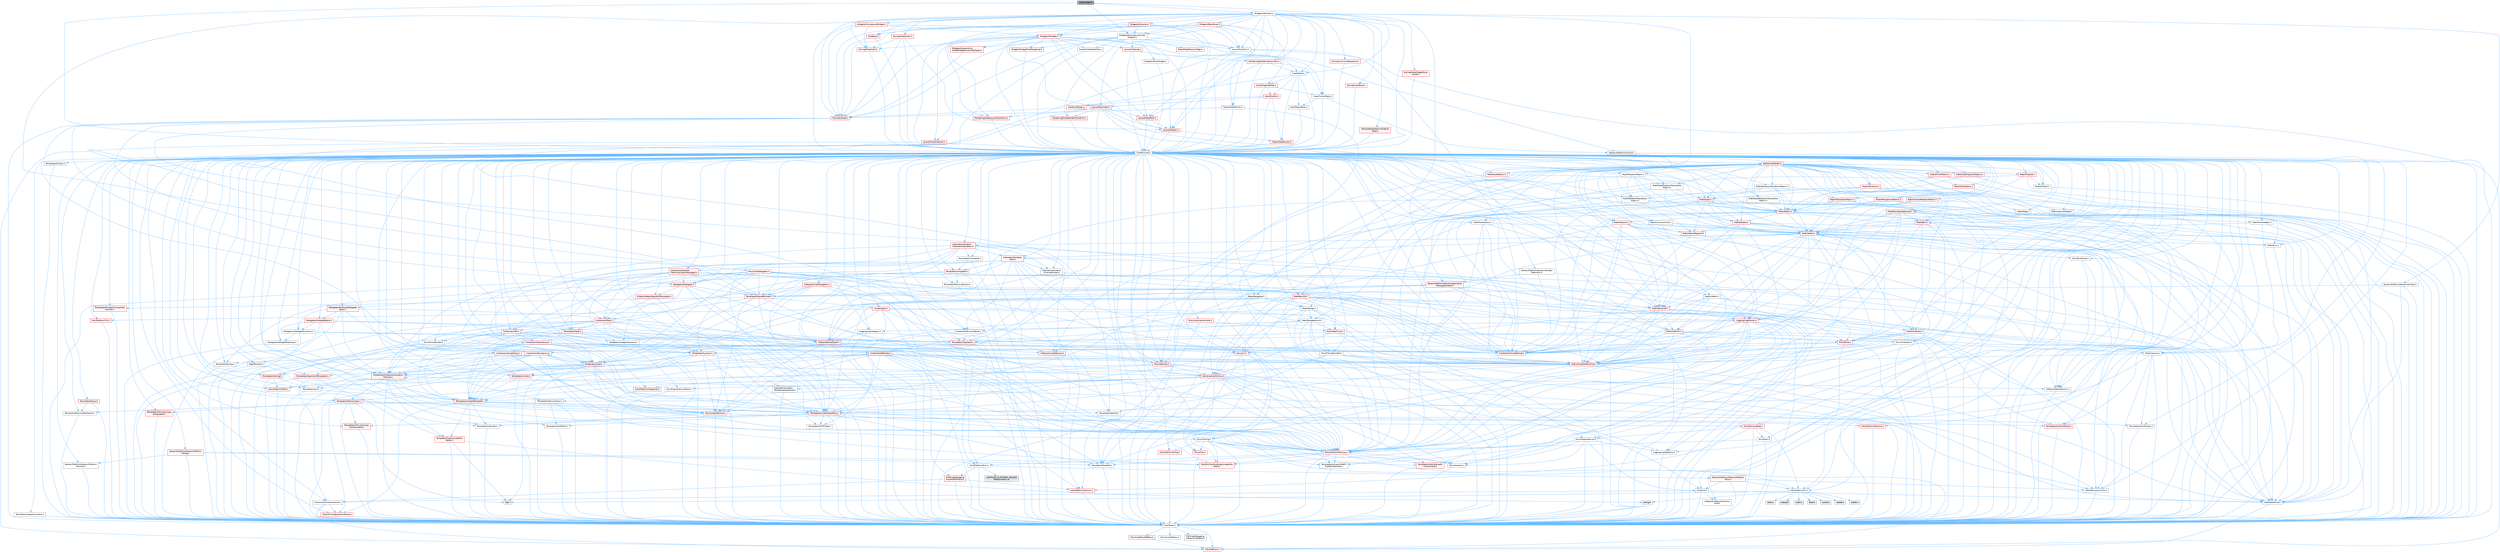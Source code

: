 digraph "DlgPickPath.h"
{
 // INTERACTIVE_SVG=YES
 // LATEX_PDF_SIZE
  bgcolor="transparent";
  edge [fontname=Helvetica,fontsize=10,labelfontname=Helvetica,labelfontsize=10];
  node [fontname=Helvetica,fontsize=10,shape=box,height=0.2,width=0.4];
  Node1 [id="Node000001",label="DlgPickPath.h",height=0.2,width=0.4,color="gray40", fillcolor="grey60", style="filled", fontcolor="black",tooltip=" "];
  Node1 -> Node2 [id="edge1_Node000001_Node000002",color="steelblue1",style="solid",tooltip=" "];
  Node2 [id="Node000002",label="CoreMinimal.h",height=0.2,width=0.4,color="grey40", fillcolor="white", style="filled",URL="$d7/d67/CoreMinimal_8h.html",tooltip=" "];
  Node2 -> Node3 [id="edge2_Node000002_Node000003",color="steelblue1",style="solid",tooltip=" "];
  Node3 [id="Node000003",label="CoreTypes.h",height=0.2,width=0.4,color="grey40", fillcolor="white", style="filled",URL="$dc/dec/CoreTypes_8h.html",tooltip=" "];
  Node3 -> Node4 [id="edge3_Node000003_Node000004",color="steelblue1",style="solid",tooltip=" "];
  Node4 [id="Node000004",label="HAL/Platform.h",height=0.2,width=0.4,color="red", fillcolor="#FFF0F0", style="filled",URL="$d9/dd0/Platform_8h.html",tooltip=" "];
  Node3 -> Node14 [id="edge4_Node000003_Node000014",color="steelblue1",style="solid",tooltip=" "];
  Node14 [id="Node000014",label="ProfilingDebugging\l/UMemoryDefines.h",height=0.2,width=0.4,color="grey40", fillcolor="white", style="filled",URL="$d2/da2/UMemoryDefines_8h.html",tooltip=" "];
  Node3 -> Node15 [id="edge5_Node000003_Node000015",color="steelblue1",style="solid",tooltip=" "];
  Node15 [id="Node000015",label="Misc/CoreMiscDefines.h",height=0.2,width=0.4,color="red", fillcolor="#FFF0F0", style="filled",URL="$da/d38/CoreMiscDefines_8h.html",tooltip=" "];
  Node15 -> Node4 [id="edge6_Node000015_Node000004",color="steelblue1",style="solid",tooltip=" "];
  Node3 -> Node16 [id="edge7_Node000003_Node000016",color="steelblue1",style="solid",tooltip=" "];
  Node16 [id="Node000016",label="Misc/CoreDefines.h",height=0.2,width=0.4,color="grey40", fillcolor="white", style="filled",URL="$d3/dd2/CoreDefines_8h.html",tooltip=" "];
  Node2 -> Node17 [id="edge8_Node000002_Node000017",color="steelblue1",style="solid",tooltip=" "];
  Node17 [id="Node000017",label="CoreFwd.h",height=0.2,width=0.4,color="grey40", fillcolor="white", style="filled",URL="$d1/d1e/CoreFwd_8h.html",tooltip=" "];
  Node17 -> Node3 [id="edge9_Node000017_Node000003",color="steelblue1",style="solid",tooltip=" "];
  Node17 -> Node18 [id="edge10_Node000017_Node000018",color="steelblue1",style="solid",tooltip=" "];
  Node18 [id="Node000018",label="Containers/ContainersFwd.h",height=0.2,width=0.4,color="grey40", fillcolor="white", style="filled",URL="$d4/d0a/ContainersFwd_8h.html",tooltip=" "];
  Node18 -> Node4 [id="edge11_Node000018_Node000004",color="steelblue1",style="solid",tooltip=" "];
  Node18 -> Node3 [id="edge12_Node000018_Node000003",color="steelblue1",style="solid",tooltip=" "];
  Node18 -> Node19 [id="edge13_Node000018_Node000019",color="steelblue1",style="solid",tooltip=" "];
  Node19 [id="Node000019",label="Traits/IsContiguousContainer.h",height=0.2,width=0.4,color="red", fillcolor="#FFF0F0", style="filled",URL="$d5/d3c/IsContiguousContainer_8h.html",tooltip=" "];
  Node19 -> Node3 [id="edge14_Node000019_Node000003",color="steelblue1",style="solid",tooltip=" "];
  Node17 -> Node22 [id="edge15_Node000017_Node000022",color="steelblue1",style="solid",tooltip=" "];
  Node22 [id="Node000022",label="Math/MathFwd.h",height=0.2,width=0.4,color="grey40", fillcolor="white", style="filled",URL="$d2/d10/MathFwd_8h.html",tooltip=" "];
  Node22 -> Node4 [id="edge16_Node000022_Node000004",color="steelblue1",style="solid",tooltip=" "];
  Node17 -> Node23 [id="edge17_Node000017_Node000023",color="steelblue1",style="solid",tooltip=" "];
  Node23 [id="Node000023",label="UObject/UObjectHierarchy\lFwd.h",height=0.2,width=0.4,color="grey40", fillcolor="white", style="filled",URL="$d3/d13/UObjectHierarchyFwd_8h.html",tooltip=" "];
  Node2 -> Node23 [id="edge18_Node000002_Node000023",color="steelblue1",style="solid",tooltip=" "];
  Node2 -> Node18 [id="edge19_Node000002_Node000018",color="steelblue1",style="solid",tooltip=" "];
  Node2 -> Node24 [id="edge20_Node000002_Node000024",color="steelblue1",style="solid",tooltip=" "];
  Node24 [id="Node000024",label="Misc/VarArgs.h",height=0.2,width=0.4,color="grey40", fillcolor="white", style="filled",URL="$d5/d6f/VarArgs_8h.html",tooltip=" "];
  Node24 -> Node3 [id="edge21_Node000024_Node000003",color="steelblue1",style="solid",tooltip=" "];
  Node2 -> Node25 [id="edge22_Node000002_Node000025",color="steelblue1",style="solid",tooltip=" "];
  Node25 [id="Node000025",label="Logging/LogVerbosity.h",height=0.2,width=0.4,color="grey40", fillcolor="white", style="filled",URL="$d2/d8f/LogVerbosity_8h.html",tooltip=" "];
  Node25 -> Node3 [id="edge23_Node000025_Node000003",color="steelblue1",style="solid",tooltip=" "];
  Node2 -> Node26 [id="edge24_Node000002_Node000026",color="steelblue1",style="solid",tooltip=" "];
  Node26 [id="Node000026",label="Misc/OutputDevice.h",height=0.2,width=0.4,color="grey40", fillcolor="white", style="filled",URL="$d7/d32/OutputDevice_8h.html",tooltip=" "];
  Node26 -> Node17 [id="edge25_Node000026_Node000017",color="steelblue1",style="solid",tooltip=" "];
  Node26 -> Node3 [id="edge26_Node000026_Node000003",color="steelblue1",style="solid",tooltip=" "];
  Node26 -> Node25 [id="edge27_Node000026_Node000025",color="steelblue1",style="solid",tooltip=" "];
  Node26 -> Node24 [id="edge28_Node000026_Node000024",color="steelblue1",style="solid",tooltip=" "];
  Node26 -> Node27 [id="edge29_Node000026_Node000027",color="steelblue1",style="solid",tooltip=" "];
  Node27 [id="Node000027",label="Templates/IsArrayOrRefOf\lTypeByPredicate.h",height=0.2,width=0.4,color="grey40", fillcolor="white", style="filled",URL="$d6/da1/IsArrayOrRefOfTypeByPredicate_8h.html",tooltip=" "];
  Node27 -> Node3 [id="edge30_Node000027_Node000003",color="steelblue1",style="solid",tooltip=" "];
  Node26 -> Node28 [id="edge31_Node000026_Node000028",color="steelblue1",style="solid",tooltip=" "];
  Node28 [id="Node000028",label="Templates/IsValidVariadic\lFunctionArg.h",height=0.2,width=0.4,color="red", fillcolor="#FFF0F0", style="filled",URL="$d0/dc8/IsValidVariadicFunctionArg_8h.html",tooltip=" "];
  Node28 -> Node3 [id="edge32_Node000028_Node000003",color="steelblue1",style="solid",tooltip=" "];
  Node26 -> Node30 [id="edge33_Node000026_Node000030",color="steelblue1",style="solid",tooltip=" "];
  Node30 [id="Node000030",label="Traits/IsCharEncodingCompatible\lWith.h",height=0.2,width=0.4,color="red", fillcolor="#FFF0F0", style="filled",URL="$df/dd1/IsCharEncodingCompatibleWith_8h.html",tooltip=" "];
  Node2 -> Node32 [id="edge34_Node000002_Node000032",color="steelblue1",style="solid",tooltip=" "];
  Node32 [id="Node000032",label="HAL/PlatformCrt.h",height=0.2,width=0.4,color="grey40", fillcolor="white", style="filled",URL="$d8/d75/PlatformCrt_8h.html",tooltip=" "];
  Node32 -> Node33 [id="edge35_Node000032_Node000033",color="steelblue1",style="solid",tooltip=" "];
  Node33 [id="Node000033",label="new",height=0.2,width=0.4,color="grey60", fillcolor="#E0E0E0", style="filled",tooltip=" "];
  Node32 -> Node34 [id="edge36_Node000032_Node000034",color="steelblue1",style="solid",tooltip=" "];
  Node34 [id="Node000034",label="wchar.h",height=0.2,width=0.4,color="grey60", fillcolor="#E0E0E0", style="filled",tooltip=" "];
  Node32 -> Node35 [id="edge37_Node000032_Node000035",color="steelblue1",style="solid",tooltip=" "];
  Node35 [id="Node000035",label="stddef.h",height=0.2,width=0.4,color="grey60", fillcolor="#E0E0E0", style="filled",tooltip=" "];
  Node32 -> Node36 [id="edge38_Node000032_Node000036",color="steelblue1",style="solid",tooltip=" "];
  Node36 [id="Node000036",label="stdlib.h",height=0.2,width=0.4,color="grey60", fillcolor="#E0E0E0", style="filled",tooltip=" "];
  Node32 -> Node37 [id="edge39_Node000032_Node000037",color="steelblue1",style="solid",tooltip=" "];
  Node37 [id="Node000037",label="stdio.h",height=0.2,width=0.4,color="grey60", fillcolor="#E0E0E0", style="filled",tooltip=" "];
  Node32 -> Node38 [id="edge40_Node000032_Node000038",color="steelblue1",style="solid",tooltip=" "];
  Node38 [id="Node000038",label="stdarg.h",height=0.2,width=0.4,color="grey60", fillcolor="#E0E0E0", style="filled",tooltip=" "];
  Node32 -> Node39 [id="edge41_Node000032_Node000039",color="steelblue1",style="solid",tooltip=" "];
  Node39 [id="Node000039",label="math.h",height=0.2,width=0.4,color="grey60", fillcolor="#E0E0E0", style="filled",tooltip=" "];
  Node32 -> Node40 [id="edge42_Node000032_Node000040",color="steelblue1",style="solid",tooltip=" "];
  Node40 [id="Node000040",label="float.h",height=0.2,width=0.4,color="grey60", fillcolor="#E0E0E0", style="filled",tooltip=" "];
  Node32 -> Node41 [id="edge43_Node000032_Node000041",color="steelblue1",style="solid",tooltip=" "];
  Node41 [id="Node000041",label="string.h",height=0.2,width=0.4,color="grey60", fillcolor="#E0E0E0", style="filled",tooltip=" "];
  Node2 -> Node42 [id="edge44_Node000002_Node000042",color="steelblue1",style="solid",tooltip=" "];
  Node42 [id="Node000042",label="HAL/PlatformMisc.h",height=0.2,width=0.4,color="grey40", fillcolor="white", style="filled",URL="$d0/df5/PlatformMisc_8h.html",tooltip=" "];
  Node42 -> Node3 [id="edge45_Node000042_Node000003",color="steelblue1",style="solid",tooltip=" "];
  Node42 -> Node43 [id="edge46_Node000042_Node000043",color="steelblue1",style="solid",tooltip=" "];
  Node43 [id="Node000043",label="GenericPlatform/GenericPlatform\lMisc.h",height=0.2,width=0.4,color="red", fillcolor="#FFF0F0", style="filled",URL="$db/d9a/GenericPlatformMisc_8h.html",tooltip=" "];
  Node43 -> Node17 [id="edge47_Node000043_Node000017",color="steelblue1",style="solid",tooltip=" "];
  Node43 -> Node3 [id="edge48_Node000043_Node000003",color="steelblue1",style="solid",tooltip=" "];
  Node43 -> Node32 [id="edge49_Node000043_Node000032",color="steelblue1",style="solid",tooltip=" "];
  Node43 -> Node47 [id="edge50_Node000043_Node000047",color="steelblue1",style="solid",tooltip=" "];
  Node47 [id="Node000047",label="Math/NumericLimits.h",height=0.2,width=0.4,color="grey40", fillcolor="white", style="filled",URL="$df/d1b/NumericLimits_8h.html",tooltip=" "];
  Node47 -> Node3 [id="edge51_Node000047_Node000003",color="steelblue1",style="solid",tooltip=" "];
  Node42 -> Node52 [id="edge52_Node000042_Node000052",color="steelblue1",style="solid",tooltip=" "];
  Node52 [id="Node000052",label="COMPILED_PLATFORM_HEADER\l(PlatformMisc.h)",height=0.2,width=0.4,color="grey60", fillcolor="#E0E0E0", style="filled",tooltip=" "];
  Node42 -> Node53 [id="edge53_Node000042_Node000053",color="steelblue1",style="solid",tooltip=" "];
  Node53 [id="Node000053",label="ProfilingDebugging\l/CpuProfilerTrace.h",height=0.2,width=0.4,color="red", fillcolor="#FFF0F0", style="filled",URL="$da/dcb/CpuProfilerTrace_8h.html",tooltip=" "];
  Node53 -> Node3 [id="edge54_Node000053_Node000003",color="steelblue1",style="solid",tooltip=" "];
  Node53 -> Node18 [id="edge55_Node000053_Node000018",color="steelblue1",style="solid",tooltip=" "];
  Node53 -> Node54 [id="edge56_Node000053_Node000054",color="steelblue1",style="solid",tooltip=" "];
  Node54 [id="Node000054",label="HAL/PlatformAtomics.h",height=0.2,width=0.4,color="red", fillcolor="#FFF0F0", style="filled",URL="$d3/d36/PlatformAtomics_8h.html",tooltip=" "];
  Node54 -> Node3 [id="edge57_Node000054_Node000003",color="steelblue1",style="solid",tooltip=" "];
  Node2 -> Node61 [id="edge58_Node000002_Node000061",color="steelblue1",style="solid",tooltip=" "];
  Node61 [id="Node000061",label="Misc/AssertionMacros.h",height=0.2,width=0.4,color="red", fillcolor="#FFF0F0", style="filled",URL="$d0/dfa/AssertionMacros_8h.html",tooltip=" "];
  Node61 -> Node3 [id="edge59_Node000061_Node000003",color="steelblue1",style="solid",tooltip=" "];
  Node61 -> Node4 [id="edge60_Node000061_Node000004",color="steelblue1",style="solid",tooltip=" "];
  Node61 -> Node42 [id="edge61_Node000061_Node000042",color="steelblue1",style="solid",tooltip=" "];
  Node61 -> Node62 [id="edge62_Node000061_Node000062",color="steelblue1",style="solid",tooltip=" "];
  Node62 [id="Node000062",label="Templates/EnableIf.h",height=0.2,width=0.4,color="grey40", fillcolor="white", style="filled",URL="$d7/d60/EnableIf_8h.html",tooltip=" "];
  Node62 -> Node3 [id="edge63_Node000062_Node000003",color="steelblue1",style="solid",tooltip=" "];
  Node61 -> Node27 [id="edge64_Node000061_Node000027",color="steelblue1",style="solid",tooltip=" "];
  Node61 -> Node28 [id="edge65_Node000061_Node000028",color="steelblue1",style="solid",tooltip=" "];
  Node61 -> Node30 [id="edge66_Node000061_Node000030",color="steelblue1",style="solid",tooltip=" "];
  Node61 -> Node24 [id="edge67_Node000061_Node000024",color="steelblue1",style="solid",tooltip=" "];
  Node2 -> Node70 [id="edge68_Node000002_Node000070",color="steelblue1",style="solid",tooltip=" "];
  Node70 [id="Node000070",label="Templates/IsPointer.h",height=0.2,width=0.4,color="grey40", fillcolor="white", style="filled",URL="$d7/d05/IsPointer_8h.html",tooltip=" "];
  Node70 -> Node3 [id="edge69_Node000070_Node000003",color="steelblue1",style="solid",tooltip=" "];
  Node2 -> Node71 [id="edge70_Node000002_Node000071",color="steelblue1",style="solid",tooltip=" "];
  Node71 [id="Node000071",label="HAL/PlatformMemory.h",height=0.2,width=0.4,color="red", fillcolor="#FFF0F0", style="filled",URL="$de/d68/PlatformMemory_8h.html",tooltip=" "];
  Node71 -> Node3 [id="edge71_Node000071_Node000003",color="steelblue1",style="solid",tooltip=" "];
  Node2 -> Node54 [id="edge72_Node000002_Node000054",color="steelblue1",style="solid",tooltip=" "];
  Node2 -> Node76 [id="edge73_Node000002_Node000076",color="steelblue1",style="solid",tooltip=" "];
  Node76 [id="Node000076",label="Misc/Exec.h",height=0.2,width=0.4,color="grey40", fillcolor="white", style="filled",URL="$de/ddb/Exec_8h.html",tooltip=" "];
  Node76 -> Node3 [id="edge74_Node000076_Node000003",color="steelblue1",style="solid",tooltip=" "];
  Node76 -> Node61 [id="edge75_Node000076_Node000061",color="steelblue1",style="solid",tooltip=" "];
  Node2 -> Node77 [id="edge76_Node000002_Node000077",color="steelblue1",style="solid",tooltip=" "];
  Node77 [id="Node000077",label="HAL/MemoryBase.h",height=0.2,width=0.4,color="red", fillcolor="#FFF0F0", style="filled",URL="$d6/d9f/MemoryBase_8h.html",tooltip=" "];
  Node77 -> Node3 [id="edge77_Node000077_Node000003",color="steelblue1",style="solid",tooltip=" "];
  Node77 -> Node54 [id="edge78_Node000077_Node000054",color="steelblue1",style="solid",tooltip=" "];
  Node77 -> Node32 [id="edge79_Node000077_Node000032",color="steelblue1",style="solid",tooltip=" "];
  Node77 -> Node76 [id="edge80_Node000077_Node000076",color="steelblue1",style="solid",tooltip=" "];
  Node77 -> Node26 [id="edge81_Node000077_Node000026",color="steelblue1",style="solid",tooltip=" "];
  Node2 -> Node87 [id="edge82_Node000002_Node000087",color="steelblue1",style="solid",tooltip=" "];
  Node87 [id="Node000087",label="HAL/UnrealMemory.h",height=0.2,width=0.4,color="red", fillcolor="#FFF0F0", style="filled",URL="$d9/d96/UnrealMemory_8h.html",tooltip=" "];
  Node87 -> Node3 [id="edge83_Node000087_Node000003",color="steelblue1",style="solid",tooltip=" "];
  Node87 -> Node77 [id="edge84_Node000087_Node000077",color="steelblue1",style="solid",tooltip=" "];
  Node87 -> Node71 [id="edge85_Node000087_Node000071",color="steelblue1",style="solid",tooltip=" "];
  Node87 -> Node70 [id="edge86_Node000087_Node000070",color="steelblue1",style="solid",tooltip=" "];
  Node2 -> Node89 [id="edge87_Node000002_Node000089",color="steelblue1",style="solid",tooltip=" "];
  Node89 [id="Node000089",label="Templates/IsArithmetic.h",height=0.2,width=0.4,color="grey40", fillcolor="white", style="filled",URL="$d2/d5d/IsArithmetic_8h.html",tooltip=" "];
  Node89 -> Node3 [id="edge88_Node000089_Node000003",color="steelblue1",style="solid",tooltip=" "];
  Node2 -> Node83 [id="edge89_Node000002_Node000083",color="steelblue1",style="solid",tooltip=" "];
  Node83 [id="Node000083",label="Templates/AndOrNot.h",height=0.2,width=0.4,color="grey40", fillcolor="white", style="filled",URL="$db/d0a/AndOrNot_8h.html",tooltip=" "];
  Node83 -> Node3 [id="edge90_Node000083_Node000003",color="steelblue1",style="solid",tooltip=" "];
  Node2 -> Node90 [id="edge91_Node000002_Node000090",color="steelblue1",style="solid",tooltip=" "];
  Node90 [id="Node000090",label="Templates/IsPODType.h",height=0.2,width=0.4,color="grey40", fillcolor="white", style="filled",URL="$d7/db1/IsPODType_8h.html",tooltip=" "];
  Node90 -> Node3 [id="edge92_Node000090_Node000003",color="steelblue1",style="solid",tooltip=" "];
  Node2 -> Node91 [id="edge93_Node000002_Node000091",color="steelblue1",style="solid",tooltip=" "];
  Node91 [id="Node000091",label="Templates/IsUECoreType.h",height=0.2,width=0.4,color="red", fillcolor="#FFF0F0", style="filled",URL="$d1/db8/IsUECoreType_8h.html",tooltip=" "];
  Node91 -> Node3 [id="edge94_Node000091_Node000003",color="steelblue1",style="solid",tooltip=" "];
  Node2 -> Node84 [id="edge95_Node000002_Node000084",color="steelblue1",style="solid",tooltip=" "];
  Node84 [id="Node000084",label="Templates/IsTriviallyCopy\lConstructible.h",height=0.2,width=0.4,color="red", fillcolor="#FFF0F0", style="filled",URL="$d3/d78/IsTriviallyCopyConstructible_8h.html",tooltip=" "];
  Node84 -> Node3 [id="edge96_Node000084_Node000003",color="steelblue1",style="solid",tooltip=" "];
  Node2 -> Node92 [id="edge97_Node000002_Node000092",color="steelblue1",style="solid",tooltip=" "];
  Node92 [id="Node000092",label="Templates/UnrealTypeTraits.h",height=0.2,width=0.4,color="red", fillcolor="#FFF0F0", style="filled",URL="$d2/d2d/UnrealTypeTraits_8h.html",tooltip=" "];
  Node92 -> Node3 [id="edge98_Node000092_Node000003",color="steelblue1",style="solid",tooltip=" "];
  Node92 -> Node70 [id="edge99_Node000092_Node000070",color="steelblue1",style="solid",tooltip=" "];
  Node92 -> Node61 [id="edge100_Node000092_Node000061",color="steelblue1",style="solid",tooltip=" "];
  Node92 -> Node83 [id="edge101_Node000092_Node000083",color="steelblue1",style="solid",tooltip=" "];
  Node92 -> Node62 [id="edge102_Node000092_Node000062",color="steelblue1",style="solid",tooltip=" "];
  Node92 -> Node89 [id="edge103_Node000092_Node000089",color="steelblue1",style="solid",tooltip=" "];
  Node92 -> Node90 [id="edge104_Node000092_Node000090",color="steelblue1",style="solid",tooltip=" "];
  Node92 -> Node91 [id="edge105_Node000092_Node000091",color="steelblue1",style="solid",tooltip=" "];
  Node92 -> Node84 [id="edge106_Node000092_Node000084",color="steelblue1",style="solid",tooltip=" "];
  Node2 -> Node62 [id="edge107_Node000002_Node000062",color="steelblue1",style="solid",tooltip=" "];
  Node2 -> Node94 [id="edge108_Node000002_Node000094",color="steelblue1",style="solid",tooltip=" "];
  Node94 [id="Node000094",label="Templates/RemoveReference.h",height=0.2,width=0.4,color="grey40", fillcolor="white", style="filled",URL="$da/dbe/RemoveReference_8h.html",tooltip=" "];
  Node94 -> Node3 [id="edge109_Node000094_Node000003",color="steelblue1",style="solid",tooltip=" "];
  Node2 -> Node95 [id="edge110_Node000002_Node000095",color="steelblue1",style="solid",tooltip=" "];
  Node95 [id="Node000095",label="Templates/IntegralConstant.h",height=0.2,width=0.4,color="grey40", fillcolor="white", style="filled",URL="$db/d1b/IntegralConstant_8h.html",tooltip=" "];
  Node95 -> Node3 [id="edge111_Node000095_Node000003",color="steelblue1",style="solid",tooltip=" "];
  Node2 -> Node96 [id="edge112_Node000002_Node000096",color="steelblue1",style="solid",tooltip=" "];
  Node96 [id="Node000096",label="Templates/IsClass.h",height=0.2,width=0.4,color="grey40", fillcolor="white", style="filled",URL="$db/dcb/IsClass_8h.html",tooltip=" "];
  Node96 -> Node3 [id="edge113_Node000096_Node000003",color="steelblue1",style="solid",tooltip=" "];
  Node2 -> Node97 [id="edge114_Node000002_Node000097",color="steelblue1",style="solid",tooltip=" "];
  Node97 [id="Node000097",label="Templates/TypeCompatible\lBytes.h",height=0.2,width=0.4,color="red", fillcolor="#FFF0F0", style="filled",URL="$df/d0a/TypeCompatibleBytes_8h.html",tooltip=" "];
  Node97 -> Node3 [id="edge115_Node000097_Node000003",color="steelblue1",style="solid",tooltip=" "];
  Node97 -> Node41 [id="edge116_Node000097_Node000041",color="steelblue1",style="solid",tooltip=" "];
  Node97 -> Node33 [id="edge117_Node000097_Node000033",color="steelblue1",style="solid",tooltip=" "];
  Node2 -> Node19 [id="edge118_Node000002_Node000019",color="steelblue1",style="solid",tooltip=" "];
  Node2 -> Node98 [id="edge119_Node000002_Node000098",color="steelblue1",style="solid",tooltip=" "];
  Node98 [id="Node000098",label="Templates/UnrealTemplate.h",height=0.2,width=0.4,color="red", fillcolor="#FFF0F0", style="filled",URL="$d4/d24/UnrealTemplate_8h.html",tooltip=" "];
  Node98 -> Node3 [id="edge120_Node000098_Node000003",color="steelblue1",style="solid",tooltip=" "];
  Node98 -> Node70 [id="edge121_Node000098_Node000070",color="steelblue1",style="solid",tooltip=" "];
  Node98 -> Node87 [id="edge122_Node000098_Node000087",color="steelblue1",style="solid",tooltip=" "];
  Node98 -> Node92 [id="edge123_Node000098_Node000092",color="steelblue1",style="solid",tooltip=" "];
  Node98 -> Node94 [id="edge124_Node000098_Node000094",color="steelblue1",style="solid",tooltip=" "];
  Node98 -> Node97 [id="edge125_Node000098_Node000097",color="steelblue1",style="solid",tooltip=" "];
  Node98 -> Node65 [id="edge126_Node000098_Node000065",color="steelblue1",style="solid",tooltip=" "];
  Node65 [id="Node000065",label="Templates/Identity.h",height=0.2,width=0.4,color="grey40", fillcolor="white", style="filled",URL="$d0/dd5/Identity_8h.html",tooltip=" "];
  Node98 -> Node19 [id="edge127_Node000098_Node000019",color="steelblue1",style="solid",tooltip=" "];
  Node2 -> Node47 [id="edge128_Node000002_Node000047",color="steelblue1",style="solid",tooltip=" "];
  Node2 -> Node102 [id="edge129_Node000002_Node000102",color="steelblue1",style="solid",tooltip=" "];
  Node102 [id="Node000102",label="HAL/PlatformMath.h",height=0.2,width=0.4,color="red", fillcolor="#FFF0F0", style="filled",URL="$dc/d53/PlatformMath_8h.html",tooltip=" "];
  Node102 -> Node3 [id="edge130_Node000102_Node000003",color="steelblue1",style="solid",tooltip=" "];
  Node2 -> Node85 [id="edge131_Node000002_Node000085",color="steelblue1",style="solid",tooltip=" "];
  Node85 [id="Node000085",label="Templates/IsTriviallyCopy\lAssignable.h",height=0.2,width=0.4,color="red", fillcolor="#FFF0F0", style="filled",URL="$d2/df2/IsTriviallyCopyAssignable_8h.html",tooltip=" "];
  Node85 -> Node3 [id="edge132_Node000085_Node000003",color="steelblue1",style="solid",tooltip=" "];
  Node2 -> Node110 [id="edge133_Node000002_Node000110",color="steelblue1",style="solid",tooltip=" "];
  Node110 [id="Node000110",label="Templates/MemoryOps.h",height=0.2,width=0.4,color="red", fillcolor="#FFF0F0", style="filled",URL="$db/dea/MemoryOps_8h.html",tooltip=" "];
  Node110 -> Node3 [id="edge134_Node000110_Node000003",color="steelblue1",style="solid",tooltip=" "];
  Node110 -> Node87 [id="edge135_Node000110_Node000087",color="steelblue1",style="solid",tooltip=" "];
  Node110 -> Node85 [id="edge136_Node000110_Node000085",color="steelblue1",style="solid",tooltip=" "];
  Node110 -> Node84 [id="edge137_Node000110_Node000084",color="steelblue1",style="solid",tooltip=" "];
  Node110 -> Node92 [id="edge138_Node000110_Node000092",color="steelblue1",style="solid",tooltip=" "];
  Node110 -> Node33 [id="edge139_Node000110_Node000033",color="steelblue1",style="solid",tooltip=" "];
  Node2 -> Node111 [id="edge140_Node000002_Node000111",color="steelblue1",style="solid",tooltip=" "];
  Node111 [id="Node000111",label="Containers/ContainerAllocation\lPolicies.h",height=0.2,width=0.4,color="red", fillcolor="#FFF0F0", style="filled",URL="$d7/dff/ContainerAllocationPolicies_8h.html",tooltip=" "];
  Node111 -> Node3 [id="edge141_Node000111_Node000003",color="steelblue1",style="solid",tooltip=" "];
  Node111 -> Node111 [id="edge142_Node000111_Node000111",color="steelblue1",style="solid",tooltip=" "];
  Node111 -> Node102 [id="edge143_Node000111_Node000102",color="steelblue1",style="solid",tooltip=" "];
  Node111 -> Node87 [id="edge144_Node000111_Node000087",color="steelblue1",style="solid",tooltip=" "];
  Node111 -> Node47 [id="edge145_Node000111_Node000047",color="steelblue1",style="solid",tooltip=" "];
  Node111 -> Node61 [id="edge146_Node000111_Node000061",color="steelblue1",style="solid",tooltip=" "];
  Node111 -> Node110 [id="edge147_Node000111_Node000110",color="steelblue1",style="solid",tooltip=" "];
  Node111 -> Node97 [id="edge148_Node000111_Node000097",color="steelblue1",style="solid",tooltip=" "];
  Node2 -> Node114 [id="edge149_Node000002_Node000114",color="steelblue1",style="solid",tooltip=" "];
  Node114 [id="Node000114",label="Templates/IsEnumClass.h",height=0.2,width=0.4,color="grey40", fillcolor="white", style="filled",URL="$d7/d15/IsEnumClass_8h.html",tooltip=" "];
  Node114 -> Node3 [id="edge150_Node000114_Node000003",color="steelblue1",style="solid",tooltip=" "];
  Node114 -> Node83 [id="edge151_Node000114_Node000083",color="steelblue1",style="solid",tooltip=" "];
  Node2 -> Node115 [id="edge152_Node000002_Node000115",color="steelblue1",style="solid",tooltip=" "];
  Node115 [id="Node000115",label="HAL/PlatformProperties.h",height=0.2,width=0.4,color="red", fillcolor="#FFF0F0", style="filled",URL="$d9/db0/PlatformProperties_8h.html",tooltip=" "];
  Node115 -> Node3 [id="edge153_Node000115_Node000003",color="steelblue1",style="solid",tooltip=" "];
  Node2 -> Node118 [id="edge154_Node000002_Node000118",color="steelblue1",style="solid",tooltip=" "];
  Node118 [id="Node000118",label="Misc/EngineVersionBase.h",height=0.2,width=0.4,color="grey40", fillcolor="white", style="filled",URL="$d5/d2b/EngineVersionBase_8h.html",tooltip=" "];
  Node118 -> Node3 [id="edge155_Node000118_Node000003",color="steelblue1",style="solid",tooltip=" "];
  Node2 -> Node119 [id="edge156_Node000002_Node000119",color="steelblue1",style="solid",tooltip=" "];
  Node119 [id="Node000119",label="Internationalization\l/TextNamespaceFwd.h",height=0.2,width=0.4,color="grey40", fillcolor="white", style="filled",URL="$d8/d97/TextNamespaceFwd_8h.html",tooltip=" "];
  Node119 -> Node3 [id="edge157_Node000119_Node000003",color="steelblue1",style="solid",tooltip=" "];
  Node2 -> Node120 [id="edge158_Node000002_Node000120",color="steelblue1",style="solid",tooltip=" "];
  Node120 [id="Node000120",label="Serialization/Archive.h",height=0.2,width=0.4,color="red", fillcolor="#FFF0F0", style="filled",URL="$d7/d3b/Archive_8h.html",tooltip=" "];
  Node120 -> Node17 [id="edge159_Node000120_Node000017",color="steelblue1",style="solid",tooltip=" "];
  Node120 -> Node3 [id="edge160_Node000120_Node000003",color="steelblue1",style="solid",tooltip=" "];
  Node120 -> Node115 [id="edge161_Node000120_Node000115",color="steelblue1",style="solid",tooltip=" "];
  Node120 -> Node119 [id="edge162_Node000120_Node000119",color="steelblue1",style="solid",tooltip=" "];
  Node120 -> Node22 [id="edge163_Node000120_Node000022",color="steelblue1",style="solid",tooltip=" "];
  Node120 -> Node61 [id="edge164_Node000120_Node000061",color="steelblue1",style="solid",tooltip=" "];
  Node120 -> Node118 [id="edge165_Node000120_Node000118",color="steelblue1",style="solid",tooltip=" "];
  Node120 -> Node24 [id="edge166_Node000120_Node000024",color="steelblue1",style="solid",tooltip=" "];
  Node120 -> Node62 [id="edge167_Node000120_Node000062",color="steelblue1",style="solid",tooltip=" "];
  Node120 -> Node27 [id="edge168_Node000120_Node000027",color="steelblue1",style="solid",tooltip=" "];
  Node120 -> Node114 [id="edge169_Node000120_Node000114",color="steelblue1",style="solid",tooltip=" "];
  Node120 -> Node28 [id="edge170_Node000120_Node000028",color="steelblue1",style="solid",tooltip=" "];
  Node120 -> Node98 [id="edge171_Node000120_Node000098",color="steelblue1",style="solid",tooltip=" "];
  Node120 -> Node30 [id="edge172_Node000120_Node000030",color="steelblue1",style="solid",tooltip=" "];
  Node120 -> Node123 [id="edge173_Node000120_Node000123",color="steelblue1",style="solid",tooltip=" "];
  Node123 [id="Node000123",label="UObject/ObjectVersion.h",height=0.2,width=0.4,color="grey40", fillcolor="white", style="filled",URL="$da/d63/ObjectVersion_8h.html",tooltip=" "];
  Node123 -> Node3 [id="edge174_Node000123_Node000003",color="steelblue1",style="solid",tooltip=" "];
  Node2 -> Node124 [id="edge175_Node000002_Node000124",color="steelblue1",style="solid",tooltip=" "];
  Node124 [id="Node000124",label="Templates/Less.h",height=0.2,width=0.4,color="grey40", fillcolor="white", style="filled",URL="$de/dc8/Less_8h.html",tooltip=" "];
  Node124 -> Node3 [id="edge176_Node000124_Node000003",color="steelblue1",style="solid",tooltip=" "];
  Node124 -> Node98 [id="edge177_Node000124_Node000098",color="steelblue1",style="solid",tooltip=" "];
  Node2 -> Node125 [id="edge178_Node000002_Node000125",color="steelblue1",style="solid",tooltip=" "];
  Node125 [id="Node000125",label="Templates/Sorting.h",height=0.2,width=0.4,color="red", fillcolor="#FFF0F0", style="filled",URL="$d3/d9e/Sorting_8h.html",tooltip=" "];
  Node125 -> Node3 [id="edge179_Node000125_Node000003",color="steelblue1",style="solid",tooltip=" "];
  Node125 -> Node102 [id="edge180_Node000125_Node000102",color="steelblue1",style="solid",tooltip=" "];
  Node125 -> Node124 [id="edge181_Node000125_Node000124",color="steelblue1",style="solid",tooltip=" "];
  Node2 -> Node136 [id="edge182_Node000002_Node000136",color="steelblue1",style="solid",tooltip=" "];
  Node136 [id="Node000136",label="Misc/Char.h",height=0.2,width=0.4,color="red", fillcolor="#FFF0F0", style="filled",URL="$d0/d58/Char_8h.html",tooltip=" "];
  Node136 -> Node3 [id="edge183_Node000136_Node000003",color="steelblue1",style="solid",tooltip=" "];
  Node2 -> Node139 [id="edge184_Node000002_Node000139",color="steelblue1",style="solid",tooltip=" "];
  Node139 [id="Node000139",label="GenericPlatform/GenericPlatform\lStricmp.h",height=0.2,width=0.4,color="grey40", fillcolor="white", style="filled",URL="$d2/d86/GenericPlatformStricmp_8h.html",tooltip=" "];
  Node139 -> Node3 [id="edge185_Node000139_Node000003",color="steelblue1",style="solid",tooltip=" "];
  Node2 -> Node140 [id="edge186_Node000002_Node000140",color="steelblue1",style="solid",tooltip=" "];
  Node140 [id="Node000140",label="GenericPlatform/GenericPlatform\lString.h",height=0.2,width=0.4,color="red", fillcolor="#FFF0F0", style="filled",URL="$dd/d20/GenericPlatformString_8h.html",tooltip=" "];
  Node140 -> Node3 [id="edge187_Node000140_Node000003",color="steelblue1",style="solid",tooltip=" "];
  Node140 -> Node139 [id="edge188_Node000140_Node000139",color="steelblue1",style="solid",tooltip=" "];
  Node140 -> Node62 [id="edge189_Node000140_Node000062",color="steelblue1",style="solid",tooltip=" "];
  Node140 -> Node30 [id="edge190_Node000140_Node000030",color="steelblue1",style="solid",tooltip=" "];
  Node2 -> Node73 [id="edge191_Node000002_Node000073",color="steelblue1",style="solid",tooltip=" "];
  Node73 [id="Node000073",label="HAL/PlatformString.h",height=0.2,width=0.4,color="red", fillcolor="#FFF0F0", style="filled",URL="$db/db5/PlatformString_8h.html",tooltip=" "];
  Node73 -> Node3 [id="edge192_Node000073_Node000003",color="steelblue1",style="solid",tooltip=" "];
  Node2 -> Node143 [id="edge193_Node000002_Node000143",color="steelblue1",style="solid",tooltip=" "];
  Node143 [id="Node000143",label="Misc/CString.h",height=0.2,width=0.4,color="grey40", fillcolor="white", style="filled",URL="$d2/d49/CString_8h.html",tooltip=" "];
  Node143 -> Node3 [id="edge194_Node000143_Node000003",color="steelblue1",style="solid",tooltip=" "];
  Node143 -> Node32 [id="edge195_Node000143_Node000032",color="steelblue1",style="solid",tooltip=" "];
  Node143 -> Node73 [id="edge196_Node000143_Node000073",color="steelblue1",style="solid",tooltip=" "];
  Node143 -> Node61 [id="edge197_Node000143_Node000061",color="steelblue1",style="solid",tooltip=" "];
  Node143 -> Node136 [id="edge198_Node000143_Node000136",color="steelblue1",style="solid",tooltip=" "];
  Node143 -> Node24 [id="edge199_Node000143_Node000024",color="steelblue1",style="solid",tooltip=" "];
  Node143 -> Node27 [id="edge200_Node000143_Node000027",color="steelblue1",style="solid",tooltip=" "];
  Node143 -> Node28 [id="edge201_Node000143_Node000028",color="steelblue1",style="solid",tooltip=" "];
  Node143 -> Node30 [id="edge202_Node000143_Node000030",color="steelblue1",style="solid",tooltip=" "];
  Node2 -> Node144 [id="edge203_Node000002_Node000144",color="steelblue1",style="solid",tooltip=" "];
  Node144 [id="Node000144",label="Misc/Crc.h",height=0.2,width=0.4,color="red", fillcolor="#FFF0F0", style="filled",URL="$d4/dd2/Crc_8h.html",tooltip=" "];
  Node144 -> Node3 [id="edge204_Node000144_Node000003",color="steelblue1",style="solid",tooltip=" "];
  Node144 -> Node73 [id="edge205_Node000144_Node000073",color="steelblue1",style="solid",tooltip=" "];
  Node144 -> Node61 [id="edge206_Node000144_Node000061",color="steelblue1",style="solid",tooltip=" "];
  Node144 -> Node143 [id="edge207_Node000144_Node000143",color="steelblue1",style="solid",tooltip=" "];
  Node144 -> Node136 [id="edge208_Node000144_Node000136",color="steelblue1",style="solid",tooltip=" "];
  Node144 -> Node92 [id="edge209_Node000144_Node000092",color="steelblue1",style="solid",tooltip=" "];
  Node2 -> Node135 [id="edge210_Node000002_Node000135",color="steelblue1",style="solid",tooltip=" "];
  Node135 [id="Node000135",label="Math/UnrealMathUtility.h",height=0.2,width=0.4,color="red", fillcolor="#FFF0F0", style="filled",URL="$db/db8/UnrealMathUtility_8h.html",tooltip=" "];
  Node135 -> Node3 [id="edge211_Node000135_Node000003",color="steelblue1",style="solid",tooltip=" "];
  Node135 -> Node61 [id="edge212_Node000135_Node000061",color="steelblue1",style="solid",tooltip=" "];
  Node135 -> Node102 [id="edge213_Node000135_Node000102",color="steelblue1",style="solid",tooltip=" "];
  Node135 -> Node22 [id="edge214_Node000135_Node000022",color="steelblue1",style="solid",tooltip=" "];
  Node135 -> Node65 [id="edge215_Node000135_Node000065",color="steelblue1",style="solid",tooltip=" "];
  Node2 -> Node145 [id="edge216_Node000002_Node000145",color="steelblue1",style="solid",tooltip=" "];
  Node145 [id="Node000145",label="Containers/UnrealString.h",height=0.2,width=0.4,color="red", fillcolor="#FFF0F0", style="filled",URL="$d5/dba/UnrealString_8h.html",tooltip=" "];
  Node2 -> Node149 [id="edge217_Node000002_Node000149",color="steelblue1",style="solid",tooltip=" "];
  Node149 [id="Node000149",label="Containers/Array.h",height=0.2,width=0.4,color="red", fillcolor="#FFF0F0", style="filled",URL="$df/dd0/Array_8h.html",tooltip=" "];
  Node149 -> Node3 [id="edge218_Node000149_Node000003",color="steelblue1",style="solid",tooltip=" "];
  Node149 -> Node61 [id="edge219_Node000149_Node000061",color="steelblue1",style="solid",tooltip=" "];
  Node149 -> Node87 [id="edge220_Node000149_Node000087",color="steelblue1",style="solid",tooltip=" "];
  Node149 -> Node92 [id="edge221_Node000149_Node000092",color="steelblue1",style="solid",tooltip=" "];
  Node149 -> Node98 [id="edge222_Node000149_Node000098",color="steelblue1",style="solid",tooltip=" "];
  Node149 -> Node111 [id="edge223_Node000149_Node000111",color="steelblue1",style="solid",tooltip=" "];
  Node149 -> Node120 [id="edge224_Node000149_Node000120",color="steelblue1",style="solid",tooltip=" "];
  Node149 -> Node128 [id="edge225_Node000149_Node000128",color="steelblue1",style="solid",tooltip=" "];
  Node128 [id="Node000128",label="Templates/Invoke.h",height=0.2,width=0.4,color="red", fillcolor="#FFF0F0", style="filled",URL="$d7/deb/Invoke_8h.html",tooltip=" "];
  Node128 -> Node3 [id="edge226_Node000128_Node000003",color="steelblue1",style="solid",tooltip=" "];
  Node128 -> Node98 [id="edge227_Node000128_Node000098",color="steelblue1",style="solid",tooltip=" "];
  Node149 -> Node124 [id="edge228_Node000149_Node000124",color="steelblue1",style="solid",tooltip=" "];
  Node149 -> Node125 [id="edge229_Node000149_Node000125",color="steelblue1",style="solid",tooltip=" "];
  Node149 -> Node172 [id="edge230_Node000149_Node000172",color="steelblue1",style="solid",tooltip=" "];
  Node172 [id="Node000172",label="Templates/AlignmentTemplates.h",height=0.2,width=0.4,color="red", fillcolor="#FFF0F0", style="filled",URL="$dd/d32/AlignmentTemplates_8h.html",tooltip=" "];
  Node172 -> Node3 [id="edge231_Node000172_Node000003",color="steelblue1",style="solid",tooltip=" "];
  Node172 -> Node70 [id="edge232_Node000172_Node000070",color="steelblue1",style="solid",tooltip=" "];
  Node2 -> Node173 [id="edge233_Node000002_Node000173",color="steelblue1",style="solid",tooltip=" "];
  Node173 [id="Node000173",label="Misc/FrameNumber.h",height=0.2,width=0.4,color="grey40", fillcolor="white", style="filled",URL="$dd/dbd/FrameNumber_8h.html",tooltip=" "];
  Node173 -> Node3 [id="edge234_Node000173_Node000003",color="steelblue1",style="solid",tooltip=" "];
  Node173 -> Node47 [id="edge235_Node000173_Node000047",color="steelblue1",style="solid",tooltip=" "];
  Node173 -> Node135 [id="edge236_Node000173_Node000135",color="steelblue1",style="solid",tooltip=" "];
  Node173 -> Node62 [id="edge237_Node000173_Node000062",color="steelblue1",style="solid",tooltip=" "];
  Node173 -> Node92 [id="edge238_Node000173_Node000092",color="steelblue1",style="solid",tooltip=" "];
  Node2 -> Node174 [id="edge239_Node000002_Node000174",color="steelblue1",style="solid",tooltip=" "];
  Node174 [id="Node000174",label="Misc/Timespan.h",height=0.2,width=0.4,color="grey40", fillcolor="white", style="filled",URL="$da/dd9/Timespan_8h.html",tooltip=" "];
  Node174 -> Node3 [id="edge240_Node000174_Node000003",color="steelblue1",style="solid",tooltip=" "];
  Node174 -> Node175 [id="edge241_Node000174_Node000175",color="steelblue1",style="solid",tooltip=" "];
  Node175 [id="Node000175",label="Math/Interval.h",height=0.2,width=0.4,color="grey40", fillcolor="white", style="filled",URL="$d1/d55/Interval_8h.html",tooltip=" "];
  Node175 -> Node3 [id="edge242_Node000175_Node000003",color="steelblue1",style="solid",tooltip=" "];
  Node175 -> Node89 [id="edge243_Node000175_Node000089",color="steelblue1",style="solid",tooltip=" "];
  Node175 -> Node92 [id="edge244_Node000175_Node000092",color="steelblue1",style="solid",tooltip=" "];
  Node175 -> Node47 [id="edge245_Node000175_Node000047",color="steelblue1",style="solid",tooltip=" "];
  Node175 -> Node135 [id="edge246_Node000175_Node000135",color="steelblue1",style="solid",tooltip=" "];
  Node174 -> Node135 [id="edge247_Node000174_Node000135",color="steelblue1",style="solid",tooltip=" "];
  Node174 -> Node61 [id="edge248_Node000174_Node000061",color="steelblue1",style="solid",tooltip=" "];
  Node2 -> Node176 [id="edge249_Node000002_Node000176",color="steelblue1",style="solid",tooltip=" "];
  Node176 [id="Node000176",label="Containers/StringConv.h",height=0.2,width=0.4,color="red", fillcolor="#FFF0F0", style="filled",URL="$d3/ddf/StringConv_8h.html",tooltip=" "];
  Node176 -> Node3 [id="edge250_Node000176_Node000003",color="steelblue1",style="solid",tooltip=" "];
  Node176 -> Node61 [id="edge251_Node000176_Node000061",color="steelblue1",style="solid",tooltip=" "];
  Node176 -> Node111 [id="edge252_Node000176_Node000111",color="steelblue1",style="solid",tooltip=" "];
  Node176 -> Node149 [id="edge253_Node000176_Node000149",color="steelblue1",style="solid",tooltip=" "];
  Node176 -> Node143 [id="edge254_Node000176_Node000143",color="steelblue1",style="solid",tooltip=" "];
  Node176 -> Node177 [id="edge255_Node000176_Node000177",color="steelblue1",style="solid",tooltip=" "];
  Node177 [id="Node000177",label="Templates/IsArray.h",height=0.2,width=0.4,color="grey40", fillcolor="white", style="filled",URL="$d8/d8d/IsArray_8h.html",tooltip=" "];
  Node177 -> Node3 [id="edge256_Node000177_Node000003",color="steelblue1",style="solid",tooltip=" "];
  Node176 -> Node98 [id="edge257_Node000176_Node000098",color="steelblue1",style="solid",tooltip=" "];
  Node176 -> Node92 [id="edge258_Node000176_Node000092",color="steelblue1",style="solid",tooltip=" "];
  Node176 -> Node30 [id="edge259_Node000176_Node000030",color="steelblue1",style="solid",tooltip=" "];
  Node176 -> Node19 [id="edge260_Node000176_Node000019",color="steelblue1",style="solid",tooltip=" "];
  Node2 -> Node178 [id="edge261_Node000002_Node000178",color="steelblue1",style="solid",tooltip=" "];
  Node178 [id="Node000178",label="UObject/UnrealNames.h",height=0.2,width=0.4,color="red", fillcolor="#FFF0F0", style="filled",URL="$d8/db1/UnrealNames_8h.html",tooltip=" "];
  Node178 -> Node3 [id="edge262_Node000178_Node000003",color="steelblue1",style="solid",tooltip=" "];
  Node2 -> Node180 [id="edge263_Node000002_Node000180",color="steelblue1",style="solid",tooltip=" "];
  Node180 [id="Node000180",label="UObject/NameTypes.h",height=0.2,width=0.4,color="red", fillcolor="#FFF0F0", style="filled",URL="$d6/d35/NameTypes_8h.html",tooltip=" "];
  Node180 -> Node3 [id="edge264_Node000180_Node000003",color="steelblue1",style="solid",tooltip=" "];
  Node180 -> Node61 [id="edge265_Node000180_Node000061",color="steelblue1",style="solid",tooltip=" "];
  Node180 -> Node87 [id="edge266_Node000180_Node000087",color="steelblue1",style="solid",tooltip=" "];
  Node180 -> Node92 [id="edge267_Node000180_Node000092",color="steelblue1",style="solid",tooltip=" "];
  Node180 -> Node98 [id="edge268_Node000180_Node000098",color="steelblue1",style="solid",tooltip=" "];
  Node180 -> Node145 [id="edge269_Node000180_Node000145",color="steelblue1",style="solid",tooltip=" "];
  Node180 -> Node176 [id="edge270_Node000180_Node000176",color="steelblue1",style="solid",tooltip=" "];
  Node180 -> Node178 [id="edge271_Node000180_Node000178",color="steelblue1",style="solid",tooltip=" "];
  Node2 -> Node188 [id="edge272_Node000002_Node000188",color="steelblue1",style="solid",tooltip=" "];
  Node188 [id="Node000188",label="Misc/Parse.h",height=0.2,width=0.4,color="red", fillcolor="#FFF0F0", style="filled",URL="$dc/d71/Parse_8h.html",tooltip=" "];
  Node188 -> Node145 [id="edge273_Node000188_Node000145",color="steelblue1",style="solid",tooltip=" "];
  Node188 -> Node3 [id="edge274_Node000188_Node000003",color="steelblue1",style="solid",tooltip=" "];
  Node188 -> Node32 [id="edge275_Node000188_Node000032",color="steelblue1",style="solid",tooltip=" "];
  Node188 -> Node189 [id="edge276_Node000188_Node000189",color="steelblue1",style="solid",tooltip=" "];
  Node189 [id="Node000189",label="Templates/Function.h",height=0.2,width=0.4,color="red", fillcolor="#FFF0F0", style="filled",URL="$df/df5/Function_8h.html",tooltip=" "];
  Node189 -> Node3 [id="edge277_Node000189_Node000003",color="steelblue1",style="solid",tooltip=" "];
  Node189 -> Node61 [id="edge278_Node000189_Node000061",color="steelblue1",style="solid",tooltip=" "];
  Node189 -> Node87 [id="edge279_Node000189_Node000087",color="steelblue1",style="solid",tooltip=" "];
  Node189 -> Node92 [id="edge280_Node000189_Node000092",color="steelblue1",style="solid",tooltip=" "];
  Node189 -> Node128 [id="edge281_Node000189_Node000128",color="steelblue1",style="solid",tooltip=" "];
  Node189 -> Node98 [id="edge282_Node000189_Node000098",color="steelblue1",style="solid",tooltip=" "];
  Node189 -> Node135 [id="edge283_Node000189_Node000135",color="steelblue1",style="solid",tooltip=" "];
  Node189 -> Node33 [id="edge284_Node000189_Node000033",color="steelblue1",style="solid",tooltip=" "];
  Node2 -> Node172 [id="edge285_Node000002_Node000172",color="steelblue1",style="solid",tooltip=" "];
  Node2 -> Node191 [id="edge286_Node000002_Node000191",color="steelblue1",style="solid",tooltip=" "];
  Node191 [id="Node000191",label="Misc/StructBuilder.h",height=0.2,width=0.4,color="grey40", fillcolor="white", style="filled",URL="$d9/db3/StructBuilder_8h.html",tooltip=" "];
  Node191 -> Node3 [id="edge287_Node000191_Node000003",color="steelblue1",style="solid",tooltip=" "];
  Node191 -> Node135 [id="edge288_Node000191_Node000135",color="steelblue1",style="solid",tooltip=" "];
  Node191 -> Node172 [id="edge289_Node000191_Node000172",color="steelblue1",style="solid",tooltip=" "];
  Node2 -> Node104 [id="edge290_Node000002_Node000104",color="steelblue1",style="solid",tooltip=" "];
  Node104 [id="Node000104",label="Templates/Decay.h",height=0.2,width=0.4,color="red", fillcolor="#FFF0F0", style="filled",URL="$dd/d0f/Decay_8h.html",tooltip=" "];
  Node104 -> Node3 [id="edge291_Node000104_Node000003",color="steelblue1",style="solid",tooltip=" "];
  Node104 -> Node94 [id="edge292_Node000104_Node000094",color="steelblue1",style="solid",tooltip=" "];
  Node2 -> Node192 [id="edge293_Node000002_Node000192",color="steelblue1",style="solid",tooltip=" "];
  Node192 [id="Node000192",label="Templates/PointerIsConvertible\lFromTo.h",height=0.2,width=0.4,color="red", fillcolor="#FFF0F0", style="filled",URL="$d6/d65/PointerIsConvertibleFromTo_8h.html",tooltip=" "];
  Node192 -> Node3 [id="edge294_Node000192_Node000003",color="steelblue1",style="solid",tooltip=" "];
  Node2 -> Node128 [id="edge295_Node000002_Node000128",color="steelblue1",style="solid",tooltip=" "];
  Node2 -> Node189 [id="edge296_Node000002_Node000189",color="steelblue1",style="solid",tooltip=" "];
  Node2 -> Node161 [id="edge297_Node000002_Node000161",color="steelblue1",style="solid",tooltip=" "];
  Node161 [id="Node000161",label="Templates/TypeHash.h",height=0.2,width=0.4,color="red", fillcolor="#FFF0F0", style="filled",URL="$d1/d62/TypeHash_8h.html",tooltip=" "];
  Node161 -> Node3 [id="edge298_Node000161_Node000003",color="steelblue1",style="solid",tooltip=" "];
  Node161 -> Node144 [id="edge299_Node000161_Node000144",color="steelblue1",style="solid",tooltip=" "];
  Node2 -> Node193 [id="edge300_Node000002_Node000193",color="steelblue1",style="solid",tooltip=" "];
  Node193 [id="Node000193",label="Containers/ScriptArray.h",height=0.2,width=0.4,color="red", fillcolor="#FFF0F0", style="filled",URL="$dc/daf/ScriptArray_8h.html",tooltip=" "];
  Node193 -> Node3 [id="edge301_Node000193_Node000003",color="steelblue1",style="solid",tooltip=" "];
  Node193 -> Node61 [id="edge302_Node000193_Node000061",color="steelblue1",style="solid",tooltip=" "];
  Node193 -> Node87 [id="edge303_Node000193_Node000087",color="steelblue1",style="solid",tooltip=" "];
  Node193 -> Node111 [id="edge304_Node000193_Node000111",color="steelblue1",style="solid",tooltip=" "];
  Node193 -> Node149 [id="edge305_Node000193_Node000149",color="steelblue1",style="solid",tooltip=" "];
  Node2 -> Node194 [id="edge306_Node000002_Node000194",color="steelblue1",style="solid",tooltip=" "];
  Node194 [id="Node000194",label="Containers/BitArray.h",height=0.2,width=0.4,color="red", fillcolor="#FFF0F0", style="filled",URL="$d1/de4/BitArray_8h.html",tooltip=" "];
  Node194 -> Node111 [id="edge307_Node000194_Node000111",color="steelblue1",style="solid",tooltip=" "];
  Node194 -> Node3 [id="edge308_Node000194_Node000003",color="steelblue1",style="solid",tooltip=" "];
  Node194 -> Node54 [id="edge309_Node000194_Node000054",color="steelblue1",style="solid",tooltip=" "];
  Node194 -> Node87 [id="edge310_Node000194_Node000087",color="steelblue1",style="solid",tooltip=" "];
  Node194 -> Node135 [id="edge311_Node000194_Node000135",color="steelblue1",style="solid",tooltip=" "];
  Node194 -> Node61 [id="edge312_Node000194_Node000061",color="steelblue1",style="solid",tooltip=" "];
  Node194 -> Node120 [id="edge313_Node000194_Node000120",color="steelblue1",style="solid",tooltip=" "];
  Node194 -> Node62 [id="edge314_Node000194_Node000062",color="steelblue1",style="solid",tooltip=" "];
  Node194 -> Node128 [id="edge315_Node000194_Node000128",color="steelblue1",style="solid",tooltip=" "];
  Node194 -> Node98 [id="edge316_Node000194_Node000098",color="steelblue1",style="solid",tooltip=" "];
  Node194 -> Node92 [id="edge317_Node000194_Node000092",color="steelblue1",style="solid",tooltip=" "];
  Node2 -> Node195 [id="edge318_Node000002_Node000195",color="steelblue1",style="solid",tooltip=" "];
  Node195 [id="Node000195",label="Containers/SparseArray.h",height=0.2,width=0.4,color="red", fillcolor="#FFF0F0", style="filled",URL="$d5/dbf/SparseArray_8h.html",tooltip=" "];
  Node195 -> Node3 [id="edge319_Node000195_Node000003",color="steelblue1",style="solid",tooltip=" "];
  Node195 -> Node61 [id="edge320_Node000195_Node000061",color="steelblue1",style="solid",tooltip=" "];
  Node195 -> Node87 [id="edge321_Node000195_Node000087",color="steelblue1",style="solid",tooltip=" "];
  Node195 -> Node92 [id="edge322_Node000195_Node000092",color="steelblue1",style="solid",tooltip=" "];
  Node195 -> Node98 [id="edge323_Node000195_Node000098",color="steelblue1",style="solid",tooltip=" "];
  Node195 -> Node111 [id="edge324_Node000195_Node000111",color="steelblue1",style="solid",tooltip=" "];
  Node195 -> Node124 [id="edge325_Node000195_Node000124",color="steelblue1",style="solid",tooltip=" "];
  Node195 -> Node149 [id="edge326_Node000195_Node000149",color="steelblue1",style="solid",tooltip=" "];
  Node195 -> Node135 [id="edge327_Node000195_Node000135",color="steelblue1",style="solid",tooltip=" "];
  Node195 -> Node193 [id="edge328_Node000195_Node000193",color="steelblue1",style="solid",tooltip=" "];
  Node195 -> Node194 [id="edge329_Node000195_Node000194",color="steelblue1",style="solid",tooltip=" "];
  Node195 -> Node145 [id="edge330_Node000195_Node000145",color="steelblue1",style="solid",tooltip=" "];
  Node2 -> Node211 [id="edge331_Node000002_Node000211",color="steelblue1",style="solid",tooltip=" "];
  Node211 [id="Node000211",label="Containers/Set.h",height=0.2,width=0.4,color="red", fillcolor="#FFF0F0", style="filled",URL="$d4/d45/Set_8h.html",tooltip=" "];
  Node211 -> Node111 [id="edge332_Node000211_Node000111",color="steelblue1",style="solid",tooltip=" "];
  Node211 -> Node195 [id="edge333_Node000211_Node000195",color="steelblue1",style="solid",tooltip=" "];
  Node211 -> Node18 [id="edge334_Node000211_Node000018",color="steelblue1",style="solid",tooltip=" "];
  Node211 -> Node135 [id="edge335_Node000211_Node000135",color="steelblue1",style="solid",tooltip=" "];
  Node211 -> Node61 [id="edge336_Node000211_Node000061",color="steelblue1",style="solid",tooltip=" "];
  Node211 -> Node191 [id="edge337_Node000211_Node000191",color="steelblue1",style="solid",tooltip=" "];
  Node211 -> Node189 [id="edge338_Node000211_Node000189",color="steelblue1",style="solid",tooltip=" "];
  Node211 -> Node125 [id="edge339_Node000211_Node000125",color="steelblue1",style="solid",tooltip=" "];
  Node211 -> Node161 [id="edge340_Node000211_Node000161",color="steelblue1",style="solid",tooltip=" "];
  Node211 -> Node98 [id="edge341_Node000211_Node000098",color="steelblue1",style="solid",tooltip=" "];
  Node2 -> Node214 [id="edge342_Node000002_Node000214",color="steelblue1",style="solid",tooltip=" "];
  Node214 [id="Node000214",label="Algo/Reverse.h",height=0.2,width=0.4,color="grey40", fillcolor="white", style="filled",URL="$d5/d93/Reverse_8h.html",tooltip=" "];
  Node214 -> Node3 [id="edge343_Node000214_Node000003",color="steelblue1",style="solid",tooltip=" "];
  Node214 -> Node98 [id="edge344_Node000214_Node000098",color="steelblue1",style="solid",tooltip=" "];
  Node2 -> Node215 [id="edge345_Node000002_Node000215",color="steelblue1",style="solid",tooltip=" "];
  Node215 [id="Node000215",label="Containers/Map.h",height=0.2,width=0.4,color="red", fillcolor="#FFF0F0", style="filled",URL="$df/d79/Map_8h.html",tooltip=" "];
  Node215 -> Node3 [id="edge346_Node000215_Node000003",color="steelblue1",style="solid",tooltip=" "];
  Node215 -> Node214 [id="edge347_Node000215_Node000214",color="steelblue1",style="solid",tooltip=" "];
  Node215 -> Node211 [id="edge348_Node000215_Node000211",color="steelblue1",style="solid",tooltip=" "];
  Node215 -> Node145 [id="edge349_Node000215_Node000145",color="steelblue1",style="solid",tooltip=" "];
  Node215 -> Node61 [id="edge350_Node000215_Node000061",color="steelblue1",style="solid",tooltip=" "];
  Node215 -> Node191 [id="edge351_Node000215_Node000191",color="steelblue1",style="solid",tooltip=" "];
  Node215 -> Node189 [id="edge352_Node000215_Node000189",color="steelblue1",style="solid",tooltip=" "];
  Node215 -> Node125 [id="edge353_Node000215_Node000125",color="steelblue1",style="solid",tooltip=" "];
  Node215 -> Node216 [id="edge354_Node000215_Node000216",color="steelblue1",style="solid",tooltip=" "];
  Node216 [id="Node000216",label="Templates/Tuple.h",height=0.2,width=0.4,color="red", fillcolor="#FFF0F0", style="filled",URL="$d2/d4f/Tuple_8h.html",tooltip=" "];
  Node216 -> Node3 [id="edge355_Node000216_Node000003",color="steelblue1",style="solid",tooltip=" "];
  Node216 -> Node98 [id="edge356_Node000216_Node000098",color="steelblue1",style="solid",tooltip=" "];
  Node216 -> Node217 [id="edge357_Node000216_Node000217",color="steelblue1",style="solid",tooltip=" "];
  Node217 [id="Node000217",label="Delegates/IntegerSequence.h",height=0.2,width=0.4,color="grey40", fillcolor="white", style="filled",URL="$d2/dcc/IntegerSequence_8h.html",tooltip=" "];
  Node217 -> Node3 [id="edge358_Node000217_Node000003",color="steelblue1",style="solid",tooltip=" "];
  Node216 -> Node128 [id="edge359_Node000216_Node000128",color="steelblue1",style="solid",tooltip=" "];
  Node216 -> Node161 [id="edge360_Node000216_Node000161",color="steelblue1",style="solid",tooltip=" "];
  Node215 -> Node98 [id="edge361_Node000215_Node000098",color="steelblue1",style="solid",tooltip=" "];
  Node215 -> Node92 [id="edge362_Node000215_Node000092",color="steelblue1",style="solid",tooltip=" "];
  Node2 -> Node219 [id="edge363_Node000002_Node000219",color="steelblue1",style="solid",tooltip=" "];
  Node219 [id="Node000219",label="Math/IntPoint.h",height=0.2,width=0.4,color="red", fillcolor="#FFF0F0", style="filled",URL="$d3/df7/IntPoint_8h.html",tooltip=" "];
  Node219 -> Node3 [id="edge364_Node000219_Node000003",color="steelblue1",style="solid",tooltip=" "];
  Node219 -> Node61 [id="edge365_Node000219_Node000061",color="steelblue1",style="solid",tooltip=" "];
  Node219 -> Node188 [id="edge366_Node000219_Node000188",color="steelblue1",style="solid",tooltip=" "];
  Node219 -> Node22 [id="edge367_Node000219_Node000022",color="steelblue1",style="solid",tooltip=" "];
  Node219 -> Node135 [id="edge368_Node000219_Node000135",color="steelblue1",style="solid",tooltip=" "];
  Node219 -> Node145 [id="edge369_Node000219_Node000145",color="steelblue1",style="solid",tooltip=" "];
  Node219 -> Node161 [id="edge370_Node000219_Node000161",color="steelblue1",style="solid",tooltip=" "];
  Node2 -> Node221 [id="edge371_Node000002_Node000221",color="steelblue1",style="solid",tooltip=" "];
  Node221 [id="Node000221",label="Math/IntVector.h",height=0.2,width=0.4,color="red", fillcolor="#FFF0F0", style="filled",URL="$d7/d44/IntVector_8h.html",tooltip=" "];
  Node221 -> Node3 [id="edge372_Node000221_Node000003",color="steelblue1",style="solid",tooltip=" "];
  Node221 -> Node144 [id="edge373_Node000221_Node000144",color="steelblue1",style="solid",tooltip=" "];
  Node221 -> Node188 [id="edge374_Node000221_Node000188",color="steelblue1",style="solid",tooltip=" "];
  Node221 -> Node22 [id="edge375_Node000221_Node000022",color="steelblue1",style="solid",tooltip=" "];
  Node221 -> Node135 [id="edge376_Node000221_Node000135",color="steelblue1",style="solid",tooltip=" "];
  Node221 -> Node145 [id="edge377_Node000221_Node000145",color="steelblue1",style="solid",tooltip=" "];
  Node2 -> Node222 [id="edge378_Node000002_Node000222",color="steelblue1",style="solid",tooltip=" "];
  Node222 [id="Node000222",label="Logging/LogCategory.h",height=0.2,width=0.4,color="grey40", fillcolor="white", style="filled",URL="$d9/d36/LogCategory_8h.html",tooltip=" "];
  Node222 -> Node3 [id="edge379_Node000222_Node000003",color="steelblue1",style="solid",tooltip=" "];
  Node222 -> Node25 [id="edge380_Node000222_Node000025",color="steelblue1",style="solid",tooltip=" "];
  Node222 -> Node180 [id="edge381_Node000222_Node000180",color="steelblue1",style="solid",tooltip=" "];
  Node2 -> Node223 [id="edge382_Node000002_Node000223",color="steelblue1",style="solid",tooltip=" "];
  Node223 [id="Node000223",label="Logging/LogMacros.h",height=0.2,width=0.4,color="red", fillcolor="#FFF0F0", style="filled",URL="$d0/d16/LogMacros_8h.html",tooltip=" "];
  Node223 -> Node145 [id="edge383_Node000223_Node000145",color="steelblue1",style="solid",tooltip=" "];
  Node223 -> Node3 [id="edge384_Node000223_Node000003",color="steelblue1",style="solid",tooltip=" "];
  Node223 -> Node222 [id="edge385_Node000223_Node000222",color="steelblue1",style="solid",tooltip=" "];
  Node223 -> Node25 [id="edge386_Node000223_Node000025",color="steelblue1",style="solid",tooltip=" "];
  Node223 -> Node61 [id="edge387_Node000223_Node000061",color="steelblue1",style="solid",tooltip=" "];
  Node223 -> Node24 [id="edge388_Node000223_Node000024",color="steelblue1",style="solid",tooltip=" "];
  Node223 -> Node62 [id="edge389_Node000223_Node000062",color="steelblue1",style="solid",tooltip=" "];
  Node223 -> Node27 [id="edge390_Node000223_Node000027",color="steelblue1",style="solid",tooltip=" "];
  Node223 -> Node28 [id="edge391_Node000223_Node000028",color="steelblue1",style="solid",tooltip=" "];
  Node223 -> Node30 [id="edge392_Node000223_Node000030",color="steelblue1",style="solid",tooltip=" "];
  Node2 -> Node226 [id="edge393_Node000002_Node000226",color="steelblue1",style="solid",tooltip=" "];
  Node226 [id="Node000226",label="Math/Vector2D.h",height=0.2,width=0.4,color="red", fillcolor="#FFF0F0", style="filled",URL="$d3/db0/Vector2D_8h.html",tooltip=" "];
  Node226 -> Node3 [id="edge394_Node000226_Node000003",color="steelblue1",style="solid",tooltip=" "];
  Node226 -> Node22 [id="edge395_Node000226_Node000022",color="steelblue1",style="solid",tooltip=" "];
  Node226 -> Node61 [id="edge396_Node000226_Node000061",color="steelblue1",style="solid",tooltip=" "];
  Node226 -> Node144 [id="edge397_Node000226_Node000144",color="steelblue1",style="solid",tooltip=" "];
  Node226 -> Node135 [id="edge398_Node000226_Node000135",color="steelblue1",style="solid",tooltip=" "];
  Node226 -> Node145 [id="edge399_Node000226_Node000145",color="steelblue1",style="solid",tooltip=" "];
  Node226 -> Node188 [id="edge400_Node000226_Node000188",color="steelblue1",style="solid",tooltip=" "];
  Node226 -> Node219 [id="edge401_Node000226_Node000219",color="steelblue1",style="solid",tooltip=" "];
  Node226 -> Node223 [id="edge402_Node000226_Node000223",color="steelblue1",style="solid",tooltip=" "];
  Node2 -> Node230 [id="edge403_Node000002_Node000230",color="steelblue1",style="solid",tooltip=" "];
  Node230 [id="Node000230",label="Math/IntRect.h",height=0.2,width=0.4,color="grey40", fillcolor="white", style="filled",URL="$d7/d53/IntRect_8h.html",tooltip=" "];
  Node230 -> Node3 [id="edge404_Node000230_Node000003",color="steelblue1",style="solid",tooltip=" "];
  Node230 -> Node22 [id="edge405_Node000230_Node000022",color="steelblue1",style="solid",tooltip=" "];
  Node230 -> Node135 [id="edge406_Node000230_Node000135",color="steelblue1",style="solid",tooltip=" "];
  Node230 -> Node145 [id="edge407_Node000230_Node000145",color="steelblue1",style="solid",tooltip=" "];
  Node230 -> Node219 [id="edge408_Node000230_Node000219",color="steelblue1",style="solid",tooltip=" "];
  Node230 -> Node226 [id="edge409_Node000230_Node000226",color="steelblue1",style="solid",tooltip=" "];
  Node2 -> Node231 [id="edge410_Node000002_Node000231",color="steelblue1",style="solid",tooltip=" "];
  Node231 [id="Node000231",label="Misc/ByteSwap.h",height=0.2,width=0.4,color="grey40", fillcolor="white", style="filled",URL="$dc/dd7/ByteSwap_8h.html",tooltip=" "];
  Node231 -> Node3 [id="edge411_Node000231_Node000003",color="steelblue1",style="solid",tooltip=" "];
  Node231 -> Node32 [id="edge412_Node000231_Node000032",color="steelblue1",style="solid",tooltip=" "];
  Node2 -> Node160 [id="edge413_Node000002_Node000160",color="steelblue1",style="solid",tooltip=" "];
  Node160 [id="Node000160",label="Containers/EnumAsByte.h",height=0.2,width=0.4,color="grey40", fillcolor="white", style="filled",URL="$d6/d9a/EnumAsByte_8h.html",tooltip=" "];
  Node160 -> Node3 [id="edge414_Node000160_Node000003",color="steelblue1",style="solid",tooltip=" "];
  Node160 -> Node90 [id="edge415_Node000160_Node000090",color="steelblue1",style="solid",tooltip=" "];
  Node160 -> Node161 [id="edge416_Node000160_Node000161",color="steelblue1",style="solid",tooltip=" "];
  Node2 -> Node232 [id="edge417_Node000002_Node000232",color="steelblue1",style="solid",tooltip=" "];
  Node232 [id="Node000232",label="HAL/PlatformTLS.h",height=0.2,width=0.4,color="red", fillcolor="#FFF0F0", style="filled",URL="$d0/def/PlatformTLS_8h.html",tooltip=" "];
  Node232 -> Node3 [id="edge418_Node000232_Node000003",color="steelblue1",style="solid",tooltip=" "];
  Node2 -> Node235 [id="edge419_Node000002_Node000235",color="steelblue1",style="solid",tooltip=" "];
  Node235 [id="Node000235",label="CoreGlobals.h",height=0.2,width=0.4,color="red", fillcolor="#FFF0F0", style="filled",URL="$d5/d8c/CoreGlobals_8h.html",tooltip=" "];
  Node235 -> Node145 [id="edge420_Node000235_Node000145",color="steelblue1",style="solid",tooltip=" "];
  Node235 -> Node3 [id="edge421_Node000235_Node000003",color="steelblue1",style="solid",tooltip=" "];
  Node235 -> Node232 [id="edge422_Node000235_Node000232",color="steelblue1",style="solid",tooltip=" "];
  Node235 -> Node223 [id="edge423_Node000235_Node000223",color="steelblue1",style="solid",tooltip=" "];
  Node235 -> Node26 [id="edge424_Node000235_Node000026",color="steelblue1",style="solid",tooltip=" "];
  Node235 -> Node53 [id="edge425_Node000235_Node000053",color="steelblue1",style="solid",tooltip=" "];
  Node235 -> Node180 [id="edge426_Node000235_Node000180",color="steelblue1",style="solid",tooltip=" "];
  Node2 -> Node236 [id="edge427_Node000002_Node000236",color="steelblue1",style="solid",tooltip=" "];
  Node236 [id="Node000236",label="Templates/SharedPointer.h",height=0.2,width=0.4,color="red", fillcolor="#FFF0F0", style="filled",URL="$d2/d17/SharedPointer_8h.html",tooltip=" "];
  Node236 -> Node3 [id="edge428_Node000236_Node000003",color="steelblue1",style="solid",tooltip=" "];
  Node236 -> Node192 [id="edge429_Node000236_Node000192",color="steelblue1",style="solid",tooltip=" "];
  Node236 -> Node61 [id="edge430_Node000236_Node000061",color="steelblue1",style="solid",tooltip=" "];
  Node236 -> Node87 [id="edge431_Node000236_Node000087",color="steelblue1",style="solid",tooltip=" "];
  Node236 -> Node149 [id="edge432_Node000236_Node000149",color="steelblue1",style="solid",tooltip=" "];
  Node236 -> Node215 [id="edge433_Node000236_Node000215",color="steelblue1",style="solid",tooltip=" "];
  Node236 -> Node235 [id="edge434_Node000236_Node000235",color="steelblue1",style="solid",tooltip=" "];
  Node2 -> Node241 [id="edge435_Node000002_Node000241",color="steelblue1",style="solid",tooltip=" "];
  Node241 [id="Node000241",label="Internationalization\l/CulturePointer.h",height=0.2,width=0.4,color="grey40", fillcolor="white", style="filled",URL="$d6/dbe/CulturePointer_8h.html",tooltip=" "];
  Node241 -> Node3 [id="edge436_Node000241_Node000003",color="steelblue1",style="solid",tooltip=" "];
  Node241 -> Node236 [id="edge437_Node000241_Node000236",color="steelblue1",style="solid",tooltip=" "];
  Node2 -> Node242 [id="edge438_Node000002_Node000242",color="steelblue1",style="solid",tooltip=" "];
  Node242 [id="Node000242",label="UObject/WeakObjectPtrTemplates.h",height=0.2,width=0.4,color="red", fillcolor="#FFF0F0", style="filled",URL="$d8/d3b/WeakObjectPtrTemplates_8h.html",tooltip=" "];
  Node242 -> Node3 [id="edge439_Node000242_Node000003",color="steelblue1",style="solid",tooltip=" "];
  Node242 -> Node215 [id="edge440_Node000242_Node000215",color="steelblue1",style="solid",tooltip=" "];
  Node2 -> Node245 [id="edge441_Node000002_Node000245",color="steelblue1",style="solid",tooltip=" "];
  Node245 [id="Node000245",label="Delegates/DelegateSettings.h",height=0.2,width=0.4,color="grey40", fillcolor="white", style="filled",URL="$d0/d97/DelegateSettings_8h.html",tooltip=" "];
  Node245 -> Node3 [id="edge442_Node000245_Node000003",color="steelblue1",style="solid",tooltip=" "];
  Node2 -> Node246 [id="edge443_Node000002_Node000246",color="steelblue1",style="solid",tooltip=" "];
  Node246 [id="Node000246",label="Delegates/IDelegateInstance.h",height=0.2,width=0.4,color="grey40", fillcolor="white", style="filled",URL="$d2/d10/IDelegateInstance_8h.html",tooltip=" "];
  Node246 -> Node3 [id="edge444_Node000246_Node000003",color="steelblue1",style="solid",tooltip=" "];
  Node246 -> Node161 [id="edge445_Node000246_Node000161",color="steelblue1",style="solid",tooltip=" "];
  Node246 -> Node180 [id="edge446_Node000246_Node000180",color="steelblue1",style="solid",tooltip=" "];
  Node246 -> Node245 [id="edge447_Node000246_Node000245",color="steelblue1",style="solid",tooltip=" "];
  Node2 -> Node247 [id="edge448_Node000002_Node000247",color="steelblue1",style="solid",tooltip=" "];
  Node247 [id="Node000247",label="Delegates/DelegateBase.h",height=0.2,width=0.4,color="red", fillcolor="#FFF0F0", style="filled",URL="$da/d67/DelegateBase_8h.html",tooltip=" "];
  Node247 -> Node3 [id="edge449_Node000247_Node000003",color="steelblue1",style="solid",tooltip=" "];
  Node247 -> Node111 [id="edge450_Node000247_Node000111",color="steelblue1",style="solid",tooltip=" "];
  Node247 -> Node135 [id="edge451_Node000247_Node000135",color="steelblue1",style="solid",tooltip=" "];
  Node247 -> Node180 [id="edge452_Node000247_Node000180",color="steelblue1",style="solid",tooltip=" "];
  Node247 -> Node245 [id="edge453_Node000247_Node000245",color="steelblue1",style="solid",tooltip=" "];
  Node247 -> Node246 [id="edge454_Node000247_Node000246",color="steelblue1",style="solid",tooltip=" "];
  Node2 -> Node255 [id="edge455_Node000002_Node000255",color="steelblue1",style="solid",tooltip=" "];
  Node255 [id="Node000255",label="Delegates/MulticastDelegate\lBase.h",height=0.2,width=0.4,color="red", fillcolor="#FFF0F0", style="filled",URL="$db/d16/MulticastDelegateBase_8h.html",tooltip=" "];
  Node255 -> Node3 [id="edge456_Node000255_Node000003",color="steelblue1",style="solid",tooltip=" "];
  Node255 -> Node111 [id="edge457_Node000255_Node000111",color="steelblue1",style="solid",tooltip=" "];
  Node255 -> Node149 [id="edge458_Node000255_Node000149",color="steelblue1",style="solid",tooltip=" "];
  Node255 -> Node135 [id="edge459_Node000255_Node000135",color="steelblue1",style="solid",tooltip=" "];
  Node255 -> Node246 [id="edge460_Node000255_Node000246",color="steelblue1",style="solid",tooltip=" "];
  Node255 -> Node247 [id="edge461_Node000255_Node000247",color="steelblue1",style="solid",tooltip=" "];
  Node2 -> Node217 [id="edge462_Node000002_Node000217",color="steelblue1",style="solid",tooltip=" "];
  Node2 -> Node216 [id="edge463_Node000002_Node000216",color="steelblue1",style="solid",tooltip=" "];
  Node2 -> Node256 [id="edge464_Node000002_Node000256",color="steelblue1",style="solid",tooltip=" "];
  Node256 [id="Node000256",label="UObject/ScriptDelegates.h",height=0.2,width=0.4,color="red", fillcolor="#FFF0F0", style="filled",URL="$de/d81/ScriptDelegates_8h.html",tooltip=" "];
  Node256 -> Node149 [id="edge465_Node000256_Node000149",color="steelblue1",style="solid",tooltip=" "];
  Node256 -> Node111 [id="edge466_Node000256_Node000111",color="steelblue1",style="solid",tooltip=" "];
  Node256 -> Node145 [id="edge467_Node000256_Node000145",color="steelblue1",style="solid",tooltip=" "];
  Node256 -> Node61 [id="edge468_Node000256_Node000061",color="steelblue1",style="solid",tooltip=" "];
  Node256 -> Node236 [id="edge469_Node000256_Node000236",color="steelblue1",style="solid",tooltip=" "];
  Node256 -> Node161 [id="edge470_Node000256_Node000161",color="steelblue1",style="solid",tooltip=" "];
  Node256 -> Node92 [id="edge471_Node000256_Node000092",color="steelblue1",style="solid",tooltip=" "];
  Node256 -> Node180 [id="edge472_Node000256_Node000180",color="steelblue1",style="solid",tooltip=" "];
  Node2 -> Node258 [id="edge473_Node000002_Node000258",color="steelblue1",style="solid",tooltip=" "];
  Node258 [id="Node000258",label="Delegates/Delegate.h",height=0.2,width=0.4,color="red", fillcolor="#FFF0F0", style="filled",URL="$d4/d80/Delegate_8h.html",tooltip=" "];
  Node258 -> Node3 [id="edge474_Node000258_Node000003",color="steelblue1",style="solid",tooltip=" "];
  Node258 -> Node61 [id="edge475_Node000258_Node000061",color="steelblue1",style="solid",tooltip=" "];
  Node258 -> Node180 [id="edge476_Node000258_Node000180",color="steelblue1",style="solid",tooltip=" "];
  Node258 -> Node236 [id="edge477_Node000258_Node000236",color="steelblue1",style="solid",tooltip=" "];
  Node258 -> Node242 [id="edge478_Node000258_Node000242",color="steelblue1",style="solid",tooltip=" "];
  Node258 -> Node255 [id="edge479_Node000258_Node000255",color="steelblue1",style="solid",tooltip=" "];
  Node258 -> Node217 [id="edge480_Node000258_Node000217",color="steelblue1",style="solid",tooltip=" "];
  Node2 -> Node263 [id="edge481_Node000002_Node000263",color="steelblue1",style="solid",tooltip=" "];
  Node263 [id="Node000263",label="Internationalization\l/TextLocalizationManager.h",height=0.2,width=0.4,color="red", fillcolor="#FFF0F0", style="filled",URL="$d5/d2e/TextLocalizationManager_8h.html",tooltip=" "];
  Node263 -> Node149 [id="edge482_Node000263_Node000149",color="steelblue1",style="solid",tooltip=" "];
  Node263 -> Node111 [id="edge483_Node000263_Node000111",color="steelblue1",style="solid",tooltip=" "];
  Node263 -> Node215 [id="edge484_Node000263_Node000215",color="steelblue1",style="solid",tooltip=" "];
  Node263 -> Node211 [id="edge485_Node000263_Node000211",color="steelblue1",style="solid",tooltip=" "];
  Node263 -> Node145 [id="edge486_Node000263_Node000145",color="steelblue1",style="solid",tooltip=" "];
  Node263 -> Node3 [id="edge487_Node000263_Node000003",color="steelblue1",style="solid",tooltip=" "];
  Node263 -> Node258 [id="edge488_Node000263_Node000258",color="steelblue1",style="solid",tooltip=" "];
  Node263 -> Node144 [id="edge489_Node000263_Node000144",color="steelblue1",style="solid",tooltip=" "];
  Node263 -> Node189 [id="edge490_Node000263_Node000189",color="steelblue1",style="solid",tooltip=" "];
  Node263 -> Node236 [id="edge491_Node000263_Node000236",color="steelblue1",style="solid",tooltip=" "];
  Node2 -> Node204 [id="edge492_Node000002_Node000204",color="steelblue1",style="solid",tooltip=" "];
  Node204 [id="Node000204",label="Misc/Optional.h",height=0.2,width=0.4,color="red", fillcolor="#FFF0F0", style="filled",URL="$d2/dae/Optional_8h.html",tooltip=" "];
  Node204 -> Node3 [id="edge493_Node000204_Node000003",color="steelblue1",style="solid",tooltip=" "];
  Node204 -> Node61 [id="edge494_Node000204_Node000061",color="steelblue1",style="solid",tooltip=" "];
  Node204 -> Node110 [id="edge495_Node000204_Node000110",color="steelblue1",style="solid",tooltip=" "];
  Node204 -> Node98 [id="edge496_Node000204_Node000098",color="steelblue1",style="solid",tooltip=" "];
  Node204 -> Node120 [id="edge497_Node000204_Node000120",color="steelblue1",style="solid",tooltip=" "];
  Node2 -> Node177 [id="edge498_Node000002_Node000177",color="steelblue1",style="solid",tooltip=" "];
  Node2 -> Node209 [id="edge499_Node000002_Node000209",color="steelblue1",style="solid",tooltip=" "];
  Node209 [id="Node000209",label="Templates/RemoveExtent.h",height=0.2,width=0.4,color="grey40", fillcolor="white", style="filled",URL="$dc/de9/RemoveExtent_8h.html",tooltip=" "];
  Node209 -> Node3 [id="edge500_Node000209_Node000003",color="steelblue1",style="solid",tooltip=" "];
  Node2 -> Node208 [id="edge501_Node000002_Node000208",color="steelblue1",style="solid",tooltip=" "];
  Node208 [id="Node000208",label="Templates/UniquePtr.h",height=0.2,width=0.4,color="red", fillcolor="#FFF0F0", style="filled",URL="$de/d1a/UniquePtr_8h.html",tooltip=" "];
  Node208 -> Node3 [id="edge502_Node000208_Node000003",color="steelblue1",style="solid",tooltip=" "];
  Node208 -> Node98 [id="edge503_Node000208_Node000098",color="steelblue1",style="solid",tooltip=" "];
  Node208 -> Node177 [id="edge504_Node000208_Node000177",color="steelblue1",style="solid",tooltip=" "];
  Node208 -> Node209 [id="edge505_Node000208_Node000209",color="steelblue1",style="solid",tooltip=" "];
  Node2 -> Node270 [id="edge506_Node000002_Node000270",color="steelblue1",style="solid",tooltip=" "];
  Node270 [id="Node000270",label="Internationalization\l/Text.h",height=0.2,width=0.4,color="red", fillcolor="#FFF0F0", style="filled",URL="$d6/d35/Text_8h.html",tooltip=" "];
  Node270 -> Node3 [id="edge507_Node000270_Node000003",color="steelblue1",style="solid",tooltip=" "];
  Node270 -> Node54 [id="edge508_Node000270_Node000054",color="steelblue1",style="solid",tooltip=" "];
  Node270 -> Node61 [id="edge509_Node000270_Node000061",color="steelblue1",style="solid",tooltip=" "];
  Node270 -> Node92 [id="edge510_Node000270_Node000092",color="steelblue1",style="solid",tooltip=" "];
  Node270 -> Node149 [id="edge511_Node000270_Node000149",color="steelblue1",style="solid",tooltip=" "];
  Node270 -> Node145 [id="edge512_Node000270_Node000145",color="steelblue1",style="solid",tooltip=" "];
  Node270 -> Node160 [id="edge513_Node000270_Node000160",color="steelblue1",style="solid",tooltip=" "];
  Node270 -> Node236 [id="edge514_Node000270_Node000236",color="steelblue1",style="solid",tooltip=" "];
  Node270 -> Node241 [id="edge515_Node000270_Node000241",color="steelblue1",style="solid",tooltip=" "];
  Node270 -> Node263 [id="edge516_Node000270_Node000263",color="steelblue1",style="solid",tooltip=" "];
  Node270 -> Node204 [id="edge517_Node000270_Node000204",color="steelblue1",style="solid",tooltip=" "];
  Node270 -> Node208 [id="edge518_Node000270_Node000208",color="steelblue1",style="solid",tooltip=" "];
  Node2 -> Node207 [id="edge519_Node000002_Node000207",color="steelblue1",style="solid",tooltip=" "];
  Node207 [id="Node000207",label="Templates/UniqueObj.h",height=0.2,width=0.4,color="grey40", fillcolor="white", style="filled",URL="$da/d95/UniqueObj_8h.html",tooltip=" "];
  Node207 -> Node3 [id="edge520_Node000207_Node000003",color="steelblue1",style="solid",tooltip=" "];
  Node207 -> Node208 [id="edge521_Node000207_Node000208",color="steelblue1",style="solid",tooltip=" "];
  Node2 -> Node276 [id="edge522_Node000002_Node000276",color="steelblue1",style="solid",tooltip=" "];
  Node276 [id="Node000276",label="Internationalization\l/Internationalization.h",height=0.2,width=0.4,color="red", fillcolor="#FFF0F0", style="filled",URL="$da/de4/Internationalization_8h.html",tooltip=" "];
  Node276 -> Node149 [id="edge523_Node000276_Node000149",color="steelblue1",style="solid",tooltip=" "];
  Node276 -> Node145 [id="edge524_Node000276_Node000145",color="steelblue1",style="solid",tooltip=" "];
  Node276 -> Node3 [id="edge525_Node000276_Node000003",color="steelblue1",style="solid",tooltip=" "];
  Node276 -> Node258 [id="edge526_Node000276_Node000258",color="steelblue1",style="solid",tooltip=" "];
  Node276 -> Node241 [id="edge527_Node000276_Node000241",color="steelblue1",style="solid",tooltip=" "];
  Node276 -> Node270 [id="edge528_Node000276_Node000270",color="steelblue1",style="solid",tooltip=" "];
  Node276 -> Node236 [id="edge529_Node000276_Node000236",color="steelblue1",style="solid",tooltip=" "];
  Node276 -> Node216 [id="edge530_Node000276_Node000216",color="steelblue1",style="solid",tooltip=" "];
  Node276 -> Node207 [id="edge531_Node000276_Node000207",color="steelblue1",style="solid",tooltip=" "];
  Node276 -> Node180 [id="edge532_Node000276_Node000180",color="steelblue1",style="solid",tooltip=" "];
  Node2 -> Node277 [id="edge533_Node000002_Node000277",color="steelblue1",style="solid",tooltip=" "];
  Node277 [id="Node000277",label="Math/Vector.h",height=0.2,width=0.4,color="red", fillcolor="#FFF0F0", style="filled",URL="$d6/dbe/Vector_8h.html",tooltip=" "];
  Node277 -> Node3 [id="edge534_Node000277_Node000003",color="steelblue1",style="solid",tooltip=" "];
  Node277 -> Node61 [id="edge535_Node000277_Node000061",color="steelblue1",style="solid",tooltip=" "];
  Node277 -> Node22 [id="edge536_Node000277_Node000022",color="steelblue1",style="solid",tooltip=" "];
  Node277 -> Node47 [id="edge537_Node000277_Node000047",color="steelblue1",style="solid",tooltip=" "];
  Node277 -> Node144 [id="edge538_Node000277_Node000144",color="steelblue1",style="solid",tooltip=" "];
  Node277 -> Node135 [id="edge539_Node000277_Node000135",color="steelblue1",style="solid",tooltip=" "];
  Node277 -> Node145 [id="edge540_Node000277_Node000145",color="steelblue1",style="solid",tooltip=" "];
  Node277 -> Node188 [id="edge541_Node000277_Node000188",color="steelblue1",style="solid",tooltip=" "];
  Node277 -> Node219 [id="edge542_Node000277_Node000219",color="steelblue1",style="solid",tooltip=" "];
  Node277 -> Node223 [id="edge543_Node000277_Node000223",color="steelblue1",style="solid",tooltip=" "];
  Node277 -> Node226 [id="edge544_Node000277_Node000226",color="steelblue1",style="solid",tooltip=" "];
  Node277 -> Node231 [id="edge545_Node000277_Node000231",color="steelblue1",style="solid",tooltip=" "];
  Node277 -> Node270 [id="edge546_Node000277_Node000270",color="steelblue1",style="solid",tooltip=" "];
  Node277 -> Node276 [id="edge547_Node000277_Node000276",color="steelblue1",style="solid",tooltip=" "];
  Node277 -> Node221 [id="edge548_Node000277_Node000221",color="steelblue1",style="solid",tooltip=" "];
  Node277 -> Node280 [id="edge549_Node000277_Node000280",color="steelblue1",style="solid",tooltip=" "];
  Node280 [id="Node000280",label="Math/Axis.h",height=0.2,width=0.4,color="grey40", fillcolor="white", style="filled",URL="$dd/dbb/Axis_8h.html",tooltip=" "];
  Node280 -> Node3 [id="edge550_Node000280_Node000003",color="steelblue1",style="solid",tooltip=" "];
  Node277 -> Node123 [id="edge551_Node000277_Node000123",color="steelblue1",style="solid",tooltip=" "];
  Node2 -> Node281 [id="edge552_Node000002_Node000281",color="steelblue1",style="solid",tooltip=" "];
  Node281 [id="Node000281",label="Math/Vector4.h",height=0.2,width=0.4,color="red", fillcolor="#FFF0F0", style="filled",URL="$d7/d36/Vector4_8h.html",tooltip=" "];
  Node281 -> Node3 [id="edge553_Node000281_Node000003",color="steelblue1",style="solid",tooltip=" "];
  Node281 -> Node144 [id="edge554_Node000281_Node000144",color="steelblue1",style="solid",tooltip=" "];
  Node281 -> Node22 [id="edge555_Node000281_Node000022",color="steelblue1",style="solid",tooltip=" "];
  Node281 -> Node135 [id="edge556_Node000281_Node000135",color="steelblue1",style="solid",tooltip=" "];
  Node281 -> Node145 [id="edge557_Node000281_Node000145",color="steelblue1",style="solid",tooltip=" "];
  Node281 -> Node188 [id="edge558_Node000281_Node000188",color="steelblue1",style="solid",tooltip=" "];
  Node281 -> Node223 [id="edge559_Node000281_Node000223",color="steelblue1",style="solid",tooltip=" "];
  Node281 -> Node226 [id="edge560_Node000281_Node000226",color="steelblue1",style="solid",tooltip=" "];
  Node281 -> Node277 [id="edge561_Node000281_Node000277",color="steelblue1",style="solid",tooltip=" "];
  Node2 -> Node282 [id="edge562_Node000002_Node000282",color="steelblue1",style="solid",tooltip=" "];
  Node282 [id="Node000282",label="Math/VectorRegister.h",height=0.2,width=0.4,color="red", fillcolor="#FFF0F0", style="filled",URL="$da/d8b/VectorRegister_8h.html",tooltip=" "];
  Node282 -> Node3 [id="edge563_Node000282_Node000003",color="steelblue1",style="solid",tooltip=" "];
  Node282 -> Node135 [id="edge564_Node000282_Node000135",color="steelblue1",style="solid",tooltip=" "];
  Node2 -> Node287 [id="edge565_Node000002_Node000287",color="steelblue1",style="solid",tooltip=" "];
  Node287 [id="Node000287",label="Math/TwoVectors.h",height=0.2,width=0.4,color="grey40", fillcolor="white", style="filled",URL="$d4/db4/TwoVectors_8h.html",tooltip=" "];
  Node287 -> Node3 [id="edge566_Node000287_Node000003",color="steelblue1",style="solid",tooltip=" "];
  Node287 -> Node61 [id="edge567_Node000287_Node000061",color="steelblue1",style="solid",tooltip=" "];
  Node287 -> Node135 [id="edge568_Node000287_Node000135",color="steelblue1",style="solid",tooltip=" "];
  Node287 -> Node145 [id="edge569_Node000287_Node000145",color="steelblue1",style="solid",tooltip=" "];
  Node287 -> Node277 [id="edge570_Node000287_Node000277",color="steelblue1",style="solid",tooltip=" "];
  Node2 -> Node288 [id="edge571_Node000002_Node000288",color="steelblue1",style="solid",tooltip=" "];
  Node288 [id="Node000288",label="Math/Edge.h",height=0.2,width=0.4,color="grey40", fillcolor="white", style="filled",URL="$d5/de0/Edge_8h.html",tooltip=" "];
  Node288 -> Node3 [id="edge572_Node000288_Node000003",color="steelblue1",style="solid",tooltip=" "];
  Node288 -> Node277 [id="edge573_Node000288_Node000277",color="steelblue1",style="solid",tooltip=" "];
  Node2 -> Node123 [id="edge574_Node000002_Node000123",color="steelblue1",style="solid",tooltip=" "];
  Node2 -> Node289 [id="edge575_Node000002_Node000289",color="steelblue1",style="solid",tooltip=" "];
  Node289 [id="Node000289",label="Math/CapsuleShape.h",height=0.2,width=0.4,color="grey40", fillcolor="white", style="filled",URL="$d3/d36/CapsuleShape_8h.html",tooltip=" "];
  Node289 -> Node3 [id="edge576_Node000289_Node000003",color="steelblue1",style="solid",tooltip=" "];
  Node289 -> Node277 [id="edge577_Node000289_Node000277",color="steelblue1",style="solid",tooltip=" "];
  Node2 -> Node290 [id="edge578_Node000002_Node000290",color="steelblue1",style="solid",tooltip=" "];
  Node290 [id="Node000290",label="Math/Rotator.h",height=0.2,width=0.4,color="red", fillcolor="#FFF0F0", style="filled",URL="$d8/d3a/Rotator_8h.html",tooltip=" "];
  Node290 -> Node3 [id="edge579_Node000290_Node000003",color="steelblue1",style="solid",tooltip=" "];
  Node290 -> Node22 [id="edge580_Node000290_Node000022",color="steelblue1",style="solid",tooltip=" "];
  Node290 -> Node135 [id="edge581_Node000290_Node000135",color="steelblue1",style="solid",tooltip=" "];
  Node290 -> Node145 [id="edge582_Node000290_Node000145",color="steelblue1",style="solid",tooltip=" "];
  Node290 -> Node188 [id="edge583_Node000290_Node000188",color="steelblue1",style="solid",tooltip=" "];
  Node290 -> Node223 [id="edge584_Node000290_Node000223",color="steelblue1",style="solid",tooltip=" "];
  Node290 -> Node277 [id="edge585_Node000290_Node000277",color="steelblue1",style="solid",tooltip=" "];
  Node290 -> Node282 [id="edge586_Node000290_Node000282",color="steelblue1",style="solid",tooltip=" "];
  Node290 -> Node123 [id="edge587_Node000290_Node000123",color="steelblue1",style="solid",tooltip=" "];
  Node2 -> Node291 [id="edge588_Node000002_Node000291",color="steelblue1",style="solid",tooltip=" "];
  Node291 [id="Node000291",label="Misc/DateTime.h",height=0.2,width=0.4,color="red", fillcolor="#FFF0F0", style="filled",URL="$d1/de9/DateTime_8h.html",tooltip=" "];
  Node291 -> Node145 [id="edge589_Node000291_Node000145",color="steelblue1",style="solid",tooltip=" "];
  Node291 -> Node3 [id="edge590_Node000291_Node000003",color="steelblue1",style="solid",tooltip=" "];
  Node291 -> Node174 [id="edge591_Node000291_Node000174",color="steelblue1",style="solid",tooltip=" "];
  Node291 -> Node120 [id="edge592_Node000291_Node000120",color="steelblue1",style="solid",tooltip=" "];
  Node291 -> Node161 [id="edge593_Node000291_Node000161",color="steelblue1",style="solid",tooltip=" "];
  Node2 -> Node292 [id="edge594_Node000002_Node000292",color="steelblue1",style="solid",tooltip=" "];
  Node292 [id="Node000292",label="Math/RangeBound.h",height=0.2,width=0.4,color="grey40", fillcolor="white", style="filled",URL="$d7/dd8/RangeBound_8h.html",tooltip=" "];
  Node292 -> Node3 [id="edge595_Node000292_Node000003",color="steelblue1",style="solid",tooltip=" "];
  Node292 -> Node61 [id="edge596_Node000292_Node000061",color="steelblue1",style="solid",tooltip=" "];
  Node292 -> Node161 [id="edge597_Node000292_Node000161",color="steelblue1",style="solid",tooltip=" "];
  Node292 -> Node160 [id="edge598_Node000292_Node000160",color="steelblue1",style="solid",tooltip=" "];
  Node292 -> Node173 [id="edge599_Node000292_Node000173",color="steelblue1",style="solid",tooltip=" "];
  Node292 -> Node291 [id="edge600_Node000292_Node000291",color="steelblue1",style="solid",tooltip=" "];
  Node2 -> Node293 [id="edge601_Node000002_Node000293",color="steelblue1",style="solid",tooltip=" "];
  Node293 [id="Node000293",label="Misc/AutomationEvent.h",height=0.2,width=0.4,color="red", fillcolor="#FFF0F0", style="filled",URL="$d1/d26/AutomationEvent_8h.html",tooltip=" "];
  Node293 -> Node3 [id="edge602_Node000293_Node000003",color="steelblue1",style="solid",tooltip=" "];
  Node293 -> Node291 [id="edge603_Node000293_Node000291",color="steelblue1",style="solid",tooltip=" "];
  Node2 -> Node294 [id="edge604_Node000002_Node000294",color="steelblue1",style="solid",tooltip=" "];
  Node294 [id="Node000294",label="Math/Range.h",height=0.2,width=0.4,color="grey40", fillcolor="white", style="filled",URL="$d9/db6/Range_8h.html",tooltip=" "];
  Node294 -> Node3 [id="edge605_Node000294_Node000003",color="steelblue1",style="solid",tooltip=" "];
  Node294 -> Node149 [id="edge606_Node000294_Node000149",color="steelblue1",style="solid",tooltip=" "];
  Node294 -> Node61 [id="edge607_Node000294_Node000061",color="steelblue1",style="solid",tooltip=" "];
  Node294 -> Node291 [id="edge608_Node000294_Node000291",color="steelblue1",style="solid",tooltip=" "];
  Node294 -> Node292 [id="edge609_Node000294_Node000292",color="steelblue1",style="solid",tooltip=" "];
  Node294 -> Node173 [id="edge610_Node000294_Node000173",color="steelblue1",style="solid",tooltip=" "];
  Node294 -> Node120 [id="edge611_Node000294_Node000120",color="steelblue1",style="solid",tooltip=" "];
  Node2 -> Node295 [id="edge612_Node000002_Node000295",color="steelblue1",style="solid",tooltip=" "];
  Node295 [id="Node000295",label="Math/RangeSet.h",height=0.2,width=0.4,color="grey40", fillcolor="white", style="filled",URL="$dc/d21/RangeSet_8h.html",tooltip=" "];
  Node295 -> Node3 [id="edge613_Node000295_Node000003",color="steelblue1",style="solid",tooltip=" "];
  Node295 -> Node149 [id="edge614_Node000295_Node000149",color="steelblue1",style="solid",tooltip=" "];
  Node295 -> Node294 [id="edge615_Node000295_Node000294",color="steelblue1",style="solid",tooltip=" "];
  Node295 -> Node120 [id="edge616_Node000295_Node000120",color="steelblue1",style="solid",tooltip=" "];
  Node2 -> Node175 [id="edge617_Node000002_Node000175",color="steelblue1",style="solid",tooltip=" "];
  Node2 -> Node296 [id="edge618_Node000002_Node000296",color="steelblue1",style="solid",tooltip=" "];
  Node296 [id="Node000296",label="Math/Box.h",height=0.2,width=0.4,color="red", fillcolor="#FFF0F0", style="filled",URL="$de/d0f/Box_8h.html",tooltip=" "];
  Node296 -> Node3 [id="edge619_Node000296_Node000003",color="steelblue1",style="solid",tooltip=" "];
  Node296 -> Node61 [id="edge620_Node000296_Node000061",color="steelblue1",style="solid",tooltip=" "];
  Node296 -> Node22 [id="edge621_Node000296_Node000022",color="steelblue1",style="solid",tooltip=" "];
  Node296 -> Node135 [id="edge622_Node000296_Node000135",color="steelblue1",style="solid",tooltip=" "];
  Node296 -> Node145 [id="edge623_Node000296_Node000145",color="steelblue1",style="solid",tooltip=" "];
  Node296 -> Node277 [id="edge624_Node000296_Node000277",color="steelblue1",style="solid",tooltip=" "];
  Node2 -> Node306 [id="edge625_Node000002_Node000306",color="steelblue1",style="solid",tooltip=" "];
  Node306 [id="Node000306",label="Math/Box2D.h",height=0.2,width=0.4,color="red", fillcolor="#FFF0F0", style="filled",URL="$d3/d1c/Box2D_8h.html",tooltip=" "];
  Node306 -> Node149 [id="edge626_Node000306_Node000149",color="steelblue1",style="solid",tooltip=" "];
  Node306 -> Node145 [id="edge627_Node000306_Node000145",color="steelblue1",style="solid",tooltip=" "];
  Node306 -> Node3 [id="edge628_Node000306_Node000003",color="steelblue1",style="solid",tooltip=" "];
  Node306 -> Node22 [id="edge629_Node000306_Node000022",color="steelblue1",style="solid",tooltip=" "];
  Node306 -> Node135 [id="edge630_Node000306_Node000135",color="steelblue1",style="solid",tooltip=" "];
  Node306 -> Node226 [id="edge631_Node000306_Node000226",color="steelblue1",style="solid",tooltip=" "];
  Node306 -> Node61 [id="edge632_Node000306_Node000061",color="steelblue1",style="solid",tooltip=" "];
  Node306 -> Node120 [id="edge633_Node000306_Node000120",color="steelblue1",style="solid",tooltip=" "];
  Node306 -> Node91 [id="edge634_Node000306_Node000091",color="steelblue1",style="solid",tooltip=" "];
  Node306 -> Node92 [id="edge635_Node000306_Node000092",color="steelblue1",style="solid",tooltip=" "];
  Node306 -> Node180 [id="edge636_Node000306_Node000180",color="steelblue1",style="solid",tooltip=" "];
  Node306 -> Node178 [id="edge637_Node000306_Node000178",color="steelblue1",style="solid",tooltip=" "];
  Node2 -> Node307 [id="edge638_Node000002_Node000307",color="steelblue1",style="solid",tooltip=" "];
  Node307 [id="Node000307",label="Math/BoxSphereBounds.h",height=0.2,width=0.4,color="red", fillcolor="#FFF0F0", style="filled",URL="$d3/d0a/BoxSphereBounds_8h.html",tooltip=" "];
  Node307 -> Node3 [id="edge639_Node000307_Node000003",color="steelblue1",style="solid",tooltip=" "];
  Node307 -> Node22 [id="edge640_Node000307_Node000022",color="steelblue1",style="solid",tooltip=" "];
  Node307 -> Node135 [id="edge641_Node000307_Node000135",color="steelblue1",style="solid",tooltip=" "];
  Node307 -> Node145 [id="edge642_Node000307_Node000145",color="steelblue1",style="solid",tooltip=" "];
  Node307 -> Node223 [id="edge643_Node000307_Node000223",color="steelblue1",style="solid",tooltip=" "];
  Node307 -> Node277 [id="edge644_Node000307_Node000277",color="steelblue1",style="solid",tooltip=" "];
  Node307 -> Node296 [id="edge645_Node000307_Node000296",color="steelblue1",style="solid",tooltip=" "];
  Node2 -> Node308 [id="edge646_Node000002_Node000308",color="steelblue1",style="solid",tooltip=" "];
  Node308 [id="Node000308",label="Math/OrientedBox.h",height=0.2,width=0.4,color="grey40", fillcolor="white", style="filled",URL="$d6/db1/OrientedBox_8h.html",tooltip=" "];
  Node308 -> Node3 [id="edge647_Node000308_Node000003",color="steelblue1",style="solid",tooltip=" "];
  Node308 -> Node277 [id="edge648_Node000308_Node000277",color="steelblue1",style="solid",tooltip=" "];
  Node308 -> Node175 [id="edge649_Node000308_Node000175",color="steelblue1",style="solid",tooltip=" "];
  Node2 -> Node280 [id="edge650_Node000002_Node000280",color="steelblue1",style="solid",tooltip=" "];
  Node2 -> Node298 [id="edge651_Node000002_Node000298",color="steelblue1",style="solid",tooltip=" "];
  Node298 [id="Node000298",label="Math/Matrix.h",height=0.2,width=0.4,color="red", fillcolor="#FFF0F0", style="filled",URL="$d3/db1/Matrix_8h.html",tooltip=" "];
  Node298 -> Node3 [id="edge652_Node000298_Node000003",color="steelblue1",style="solid",tooltip=" "];
  Node298 -> Node87 [id="edge653_Node000298_Node000087",color="steelblue1",style="solid",tooltip=" "];
  Node298 -> Node135 [id="edge654_Node000298_Node000135",color="steelblue1",style="solid",tooltip=" "];
  Node298 -> Node145 [id="edge655_Node000298_Node000145",color="steelblue1",style="solid",tooltip=" "];
  Node298 -> Node22 [id="edge656_Node000298_Node000022",color="steelblue1",style="solid",tooltip=" "];
  Node298 -> Node277 [id="edge657_Node000298_Node000277",color="steelblue1",style="solid",tooltip=" "];
  Node298 -> Node281 [id="edge658_Node000298_Node000281",color="steelblue1",style="solid",tooltip=" "];
  Node298 -> Node290 [id="edge659_Node000298_Node000290",color="steelblue1",style="solid",tooltip=" "];
  Node298 -> Node280 [id="edge660_Node000298_Node000280",color="steelblue1",style="solid",tooltip=" "];
  Node298 -> Node123 [id="edge661_Node000298_Node000123",color="steelblue1",style="solid",tooltip=" "];
  Node2 -> Node309 [id="edge662_Node000002_Node000309",color="steelblue1",style="solid",tooltip=" "];
  Node309 [id="Node000309",label="Math/RotationTranslation\lMatrix.h",height=0.2,width=0.4,color="grey40", fillcolor="white", style="filled",URL="$d6/d6f/RotationTranslationMatrix_8h.html",tooltip=" "];
  Node309 -> Node3 [id="edge663_Node000309_Node000003",color="steelblue1",style="solid",tooltip=" "];
  Node309 -> Node135 [id="edge664_Node000309_Node000135",color="steelblue1",style="solid",tooltip=" "];
  Node309 -> Node282 [id="edge665_Node000309_Node000282",color="steelblue1",style="solid",tooltip=" "];
  Node309 -> Node298 [id="edge666_Node000309_Node000298",color="steelblue1",style="solid",tooltip=" "];
  Node2 -> Node310 [id="edge667_Node000002_Node000310",color="steelblue1",style="solid",tooltip=" "];
  Node310 [id="Node000310",label="Math/RotationAboutPointMatrix.h",height=0.2,width=0.4,color="grey40", fillcolor="white", style="filled",URL="$d9/d30/RotationAboutPointMatrix_8h.html",tooltip=" "];
  Node310 -> Node3 [id="edge668_Node000310_Node000003",color="steelblue1",style="solid",tooltip=" "];
  Node310 -> Node277 [id="edge669_Node000310_Node000277",color="steelblue1",style="solid",tooltip=" "];
  Node310 -> Node298 [id="edge670_Node000310_Node000298",color="steelblue1",style="solid",tooltip=" "];
  Node310 -> Node302 [id="edge671_Node000310_Node000302",color="steelblue1",style="solid",tooltip=" "];
  Node302 [id="Node000302",label="Math/Quat.h",height=0.2,width=0.4,color="red", fillcolor="#FFF0F0", style="filled",URL="$d9/de9/Quat_8h.html",tooltip=" "];
  Node302 -> Node3 [id="edge672_Node000302_Node000003",color="steelblue1",style="solid",tooltip=" "];
  Node302 -> Node61 [id="edge673_Node000302_Node000061",color="steelblue1",style="solid",tooltip=" "];
  Node302 -> Node135 [id="edge674_Node000302_Node000135",color="steelblue1",style="solid",tooltip=" "];
  Node302 -> Node145 [id="edge675_Node000302_Node000145",color="steelblue1",style="solid",tooltip=" "];
  Node302 -> Node223 [id="edge676_Node000302_Node000223",color="steelblue1",style="solid",tooltip=" "];
  Node302 -> Node22 [id="edge677_Node000302_Node000022",color="steelblue1",style="solid",tooltip=" "];
  Node302 -> Node277 [id="edge678_Node000302_Node000277",color="steelblue1",style="solid",tooltip=" "];
  Node302 -> Node282 [id="edge679_Node000302_Node000282",color="steelblue1",style="solid",tooltip=" "];
  Node302 -> Node290 [id="edge680_Node000302_Node000290",color="steelblue1",style="solid",tooltip=" "];
  Node302 -> Node298 [id="edge681_Node000302_Node000298",color="steelblue1",style="solid",tooltip=" "];
  Node302 -> Node123 [id="edge682_Node000302_Node000123",color="steelblue1",style="solid",tooltip=" "];
  Node310 -> Node309 [id="edge683_Node000310_Node000309",color="steelblue1",style="solid",tooltip=" "];
  Node2 -> Node311 [id="edge684_Node000002_Node000311",color="steelblue1",style="solid",tooltip=" "];
  Node311 [id="Node000311",label="Math/ScaleRotationTranslation\lMatrix.h",height=0.2,width=0.4,color="grey40", fillcolor="white", style="filled",URL="$db/dbe/ScaleRotationTranslationMatrix_8h.html",tooltip=" "];
  Node311 -> Node3 [id="edge685_Node000311_Node000003",color="steelblue1",style="solid",tooltip=" "];
  Node311 -> Node135 [id="edge686_Node000311_Node000135",color="steelblue1",style="solid",tooltip=" "];
  Node311 -> Node298 [id="edge687_Node000311_Node000298",color="steelblue1",style="solid",tooltip=" "];
  Node2 -> Node312 [id="edge688_Node000002_Node000312",color="steelblue1",style="solid",tooltip=" "];
  Node312 [id="Node000312",label="Math/RotationMatrix.h",height=0.2,width=0.4,color="grey40", fillcolor="white", style="filled",URL="$d9/d6a/RotationMatrix_8h.html",tooltip=" "];
  Node312 -> Node3 [id="edge689_Node000312_Node000003",color="steelblue1",style="solid",tooltip=" "];
  Node312 -> Node277 [id="edge690_Node000312_Node000277",color="steelblue1",style="solid",tooltip=" "];
  Node312 -> Node290 [id="edge691_Node000312_Node000290",color="steelblue1",style="solid",tooltip=" "];
  Node312 -> Node298 [id="edge692_Node000312_Node000298",color="steelblue1",style="solid",tooltip=" "];
  Node312 -> Node309 [id="edge693_Node000312_Node000309",color="steelblue1",style="solid",tooltip=" "];
  Node312 -> Node313 [id="edge694_Node000312_Node000313",color="steelblue1",style="solid",tooltip=" "];
  Node313 [id="Node000313",label="Math/QuatRotationTranslation\lMatrix.h",height=0.2,width=0.4,color="grey40", fillcolor="white", style="filled",URL="$df/d18/QuatRotationTranslationMatrix_8h.html",tooltip=" "];
  Node313 -> Node3 [id="edge695_Node000313_Node000003",color="steelblue1",style="solid",tooltip=" "];
  Node313 -> Node61 [id="edge696_Node000313_Node000061",color="steelblue1",style="solid",tooltip=" "];
  Node313 -> Node277 [id="edge697_Node000313_Node000277",color="steelblue1",style="solid",tooltip=" "];
  Node313 -> Node298 [id="edge698_Node000313_Node000298",color="steelblue1",style="solid",tooltip=" "];
  Node313 -> Node302 [id="edge699_Node000313_Node000302",color="steelblue1",style="solid",tooltip=" "];
  Node2 -> Node302 [id="edge700_Node000002_Node000302",color="steelblue1",style="solid",tooltip=" "];
  Node2 -> Node314 [id="edge701_Node000002_Node000314",color="steelblue1",style="solid",tooltip=" "];
  Node314 [id="Node000314",label="Math/PerspectiveMatrix.h",height=0.2,width=0.4,color="red", fillcolor="#FFF0F0", style="filled",URL="$d8/d26/PerspectiveMatrix_8h.html",tooltip=" "];
  Node314 -> Node3 [id="edge702_Node000314_Node000003",color="steelblue1",style="solid",tooltip=" "];
  Node314 -> Node135 [id="edge703_Node000314_Node000135",color="steelblue1",style="solid",tooltip=" "];
  Node314 -> Node298 [id="edge704_Node000314_Node000298",color="steelblue1",style="solid",tooltip=" "];
  Node2 -> Node315 [id="edge705_Node000002_Node000315",color="steelblue1",style="solid",tooltip=" "];
  Node315 [id="Node000315",label="Math/OrthoMatrix.h",height=0.2,width=0.4,color="red", fillcolor="#FFF0F0", style="filled",URL="$d4/d39/OrthoMatrix_8h.html",tooltip=" "];
  Node315 -> Node3 [id="edge706_Node000315_Node000003",color="steelblue1",style="solid",tooltip=" "];
  Node315 -> Node298 [id="edge707_Node000315_Node000298",color="steelblue1",style="solid",tooltip=" "];
  Node2 -> Node316 [id="edge708_Node000002_Node000316",color="steelblue1",style="solid",tooltip=" "];
  Node316 [id="Node000316",label="Math/TranslationMatrix.h",height=0.2,width=0.4,color="red", fillcolor="#FFF0F0", style="filled",URL="$d1/d34/TranslationMatrix_8h.html",tooltip=" "];
  Node316 -> Node3 [id="edge709_Node000316_Node000003",color="steelblue1",style="solid",tooltip=" "];
  Node316 -> Node277 [id="edge710_Node000316_Node000277",color="steelblue1",style="solid",tooltip=" "];
  Node316 -> Node298 [id="edge711_Node000316_Node000298",color="steelblue1",style="solid",tooltip=" "];
  Node2 -> Node313 [id="edge712_Node000002_Node000313",color="steelblue1",style="solid",tooltip=" "];
  Node2 -> Node317 [id="edge713_Node000002_Node000317",color="steelblue1",style="solid",tooltip=" "];
  Node317 [id="Node000317",label="Math/InverseRotationMatrix.h",height=0.2,width=0.4,color="red", fillcolor="#FFF0F0", style="filled",URL="$d9/db8/InverseRotationMatrix_8h.html",tooltip=" "];
  Node317 -> Node3 [id="edge714_Node000317_Node000003",color="steelblue1",style="solid",tooltip=" "];
  Node317 -> Node135 [id="edge715_Node000317_Node000135",color="steelblue1",style="solid",tooltip=" "];
  Node317 -> Node298 [id="edge716_Node000317_Node000298",color="steelblue1",style="solid",tooltip=" "];
  Node2 -> Node318 [id="edge717_Node000002_Node000318",color="steelblue1",style="solid",tooltip=" "];
  Node318 [id="Node000318",label="Math/ScaleMatrix.h",height=0.2,width=0.4,color="red", fillcolor="#FFF0F0", style="filled",URL="$d5/d4e/ScaleMatrix_8h.html",tooltip=" "];
  Node318 -> Node3 [id="edge718_Node000318_Node000003",color="steelblue1",style="solid",tooltip=" "];
  Node318 -> Node298 [id="edge719_Node000318_Node000298",color="steelblue1",style="solid",tooltip=" "];
  Node2 -> Node319 [id="edge720_Node000002_Node000319",color="steelblue1",style="solid",tooltip=" "];
  Node319 [id="Node000319",label="Math/MirrorMatrix.h",height=0.2,width=0.4,color="red", fillcolor="#FFF0F0", style="filled",URL="$d1/d9d/MirrorMatrix_8h.html",tooltip=" "];
  Node319 -> Node3 [id="edge721_Node000319_Node000003",color="steelblue1",style="solid",tooltip=" "];
  Node319 -> Node298 [id="edge722_Node000319_Node000298",color="steelblue1",style="solid",tooltip=" "];
  Node2 -> Node320 [id="edge723_Node000002_Node000320",color="steelblue1",style="solid",tooltip=" "];
  Node320 [id="Node000320",label="Math/ClipProjectionMatrix.h",height=0.2,width=0.4,color="red", fillcolor="#FFF0F0", style="filled",URL="$db/db6/ClipProjectionMatrix_8h.html",tooltip=" "];
  Node320 -> Node3 [id="edge724_Node000320_Node000003",color="steelblue1",style="solid",tooltip=" "];
  Node320 -> Node298 [id="edge725_Node000320_Node000298",color="steelblue1",style="solid",tooltip=" "];
  Node2 -> Node321 [id="edge726_Node000002_Node000321",color="steelblue1",style="solid",tooltip=" "];
  Node321 [id="Node000321",label="Math/Float32.h",height=0.2,width=0.4,color="grey40", fillcolor="white", style="filled",URL="$d4/d65/Float32_8h.html",tooltip=" "];
  Node321 -> Node3 [id="edge727_Node000321_Node000003",color="steelblue1",style="solid",tooltip=" "];
  Node2 -> Node322 [id="edge728_Node000002_Node000322",color="steelblue1",style="solid",tooltip=" "];
  Node322 [id="Node000322",label="Math/Float16.h",height=0.2,width=0.4,color="red", fillcolor="#FFF0F0", style="filled",URL="$d5/d5e/Float16_8h.html",tooltip=" "];
  Node322 -> Node3 [id="edge729_Node000322_Node000003",color="steelblue1",style="solid",tooltip=" "];
  Node322 -> Node120 [id="edge730_Node000322_Node000120",color="steelblue1",style="solid",tooltip=" "];
  Node322 -> Node135 [id="edge731_Node000322_Node000135",color="steelblue1",style="solid",tooltip=" "];
  Node322 -> Node321 [id="edge732_Node000322_Node000321",color="steelblue1",style="solid",tooltip=" "];
  Node2 -> Node301 [id="edge733_Node000002_Node000301",color="steelblue1",style="solid",tooltip=" "];
  Node301 [id="Node000301",label="Math/Transform.h",height=0.2,width=0.4,color="red", fillcolor="#FFF0F0", style="filled",URL="$de/d05/Math_2Transform_8h.html",tooltip=" "];
  Node301 -> Node3 [id="edge734_Node000301_Node000003",color="steelblue1",style="solid",tooltip=" "];
  Node301 -> Node22 [id="edge735_Node000301_Node000022",color="steelblue1",style="solid",tooltip=" "];
  Node301 -> Node302 [id="edge736_Node000301_Node000302",color="steelblue1",style="solid",tooltip=" "];
  Node301 -> Node91 [id="edge737_Node000301_Node000091",color="steelblue1",style="solid",tooltip=" "];
  Node301 -> Node180 [id="edge738_Node000301_Node000180",color="steelblue1",style="solid",tooltip=" "];
  Node301 -> Node178 [id="edge739_Node000301_Node000178",color="steelblue1",style="solid",tooltip=" "];
  Node2 -> Node323 [id="edge740_Node000002_Node000323",color="steelblue1",style="solid",tooltip=" "];
  Node323 [id="Node000323",label="Math/ConvexHull2d.h",height=0.2,width=0.4,color="grey40", fillcolor="white", style="filled",URL="$d1/de3/ConvexHull2d_8h.html",tooltip=" "];
  Node323 -> Node3 [id="edge741_Node000323_Node000003",color="steelblue1",style="solid",tooltip=" "];
  Node323 -> Node226 [id="edge742_Node000323_Node000226",color="steelblue1",style="solid",tooltip=" "];
  Node323 -> Node277 [id="edge743_Node000323_Node000277",color="steelblue1",style="solid",tooltip=" "];
  Node2 -> Node324 [id="edge744_Node000002_Node000324",color="steelblue1",style="solid",tooltip=" "];
  Node324 [id="Node000324",label="Math/UnrealMath.h",height=0.2,width=0.4,color="red", fillcolor="#FFF0F0", style="filled",URL="$d8/db2/UnrealMath_8h.html",tooltip=" "];
  Node324 -> Node280 [id="edge745_Node000324_Node000280",color="steelblue1",style="solid",tooltip=" "];
  Node324 -> Node296 [id="edge746_Node000324_Node000296",color="steelblue1",style="solid",tooltip=" "];
  Node324 -> Node306 [id="edge747_Node000324_Node000306",color="steelblue1",style="solid",tooltip=" "];
  Node324 -> Node307 [id="edge748_Node000324_Node000307",color="steelblue1",style="solid",tooltip=" "];
  Node324 -> Node289 [id="edge749_Node000324_Node000289",color="steelblue1",style="solid",tooltip=" "];
  Node324 -> Node320 [id="edge750_Node000324_Node000320",color="steelblue1",style="solid",tooltip=" "];
  Node324 -> Node323 [id="edge751_Node000324_Node000323",color="steelblue1",style="solid",tooltip=" "];
  Node324 -> Node288 [id="edge752_Node000324_Node000288",color="steelblue1",style="solid",tooltip=" "];
  Node324 -> Node322 [id="edge753_Node000324_Node000322",color="steelblue1",style="solid",tooltip=" "];
  Node324 -> Node321 [id="edge754_Node000324_Node000321",color="steelblue1",style="solid",tooltip=" "];
  Node324 -> Node219 [id="edge755_Node000324_Node000219",color="steelblue1",style="solid",tooltip=" "];
  Node324 -> Node230 [id="edge756_Node000324_Node000230",color="steelblue1",style="solid",tooltip=" "];
  Node324 -> Node221 [id="edge757_Node000324_Node000221",color="steelblue1",style="solid",tooltip=" "];
  Node324 -> Node175 [id="edge758_Node000324_Node000175",color="steelblue1",style="solid",tooltip=" "];
  Node324 -> Node317 [id="edge759_Node000324_Node000317",color="steelblue1",style="solid",tooltip=" "];
  Node324 -> Node298 [id="edge760_Node000324_Node000298",color="steelblue1",style="solid",tooltip=" "];
  Node324 -> Node319 [id="edge761_Node000324_Node000319",color="steelblue1",style="solid",tooltip=" "];
  Node324 -> Node47 [id="edge762_Node000324_Node000047",color="steelblue1",style="solid",tooltip=" "];
  Node324 -> Node308 [id="edge763_Node000324_Node000308",color="steelblue1",style="solid",tooltip=" "];
  Node324 -> Node315 [id="edge764_Node000324_Node000315",color="steelblue1",style="solid",tooltip=" "];
  Node324 -> Node314 [id="edge765_Node000324_Node000314",color="steelblue1",style="solid",tooltip=" "];
  Node324 -> Node302 [id="edge766_Node000324_Node000302",color="steelblue1",style="solid",tooltip=" "];
  Node324 -> Node313 [id="edge767_Node000324_Node000313",color="steelblue1",style="solid",tooltip=" "];
  Node324 -> Node294 [id="edge768_Node000324_Node000294",color="steelblue1",style="solid",tooltip=" "];
  Node324 -> Node292 [id="edge769_Node000324_Node000292",color="steelblue1",style="solid",tooltip=" "];
  Node324 -> Node295 [id="edge770_Node000324_Node000295",color="steelblue1",style="solid",tooltip=" "];
  Node324 -> Node310 [id="edge771_Node000324_Node000310",color="steelblue1",style="solid",tooltip=" "];
  Node324 -> Node312 [id="edge772_Node000324_Node000312",color="steelblue1",style="solid",tooltip=" "];
  Node324 -> Node309 [id="edge773_Node000324_Node000309",color="steelblue1",style="solid",tooltip=" "];
  Node324 -> Node290 [id="edge774_Node000324_Node000290",color="steelblue1",style="solid",tooltip=" "];
  Node324 -> Node318 [id="edge775_Node000324_Node000318",color="steelblue1",style="solid",tooltip=" "];
  Node324 -> Node311 [id="edge776_Node000324_Node000311",color="steelblue1",style="solid",tooltip=" "];
  Node324 -> Node301 [id="edge777_Node000324_Node000301",color="steelblue1",style="solid",tooltip=" "];
  Node324 -> Node316 [id="edge778_Node000324_Node000316",color="steelblue1",style="solid",tooltip=" "];
  Node324 -> Node287 [id="edge779_Node000324_Node000287",color="steelblue1",style="solid",tooltip=" "];
  Node324 -> Node135 [id="edge780_Node000324_Node000135",color="steelblue1",style="solid",tooltip=" "];
  Node324 -> Node277 [id="edge781_Node000324_Node000277",color="steelblue1",style="solid",tooltip=" "];
  Node324 -> Node226 [id="edge782_Node000324_Node000226",color="steelblue1",style="solid",tooltip=" "];
  Node324 -> Node281 [id="edge783_Node000324_Node000281",color="steelblue1",style="solid",tooltip=" "];
  Node324 -> Node282 [id="edge784_Node000324_Node000282",color="steelblue1",style="solid",tooltip=" "];
  Node1 -> Node336 [id="edge785_Node000001_Node000336",color="steelblue1",style="solid",tooltip=" "];
  Node336 [id="Node000336",label="Widgets/DeclarativeSyntax\lSupport.h",height=0.2,width=0.4,color="grey40", fillcolor="white", style="filled",URL="$d9/d96/DeclarativeSyntaxSupport_8h.html",tooltip=" "];
  Node336 -> Node2 [id="edge786_Node000336_Node000002",color="steelblue1",style="solid",tooltip=" "];
  Node336 -> Node337 [id="edge787_Node000336_Node000337",color="steelblue1",style="solid",tooltip=" "];
  Node337 [id="Node000337",label="Misc/Attribute.h",height=0.2,width=0.4,color="red", fillcolor="#FFF0F0", style="filled",URL="$d4/d08/Attribute_8h.html",tooltip=" "];
  Node337 -> Node3 [id="edge788_Node000337_Node000003",color="steelblue1",style="solid",tooltip=" "];
  Node337 -> Node189 [id="edge789_Node000337_Node000189",color="steelblue1",style="solid",tooltip=" "];
  Node337 -> Node65 [id="edge790_Node000337_Node000065",color="steelblue1",style="solid",tooltip=" "];
  Node337 -> Node236 [id="edge791_Node000337_Node000236",color="steelblue1",style="solid",tooltip=" "];
  Node337 -> Node258 [id="edge792_Node000337_Node000258",color="steelblue1",style="solid",tooltip=" "];
  Node336 -> Node340 [id="edge793_Node000336_Node000340",color="steelblue1",style="solid",tooltip=" "];
  Node340 [id="Node000340",label="Layout/Visibility.h",height=0.2,width=0.4,color="grey40", fillcolor="white", style="filled",URL="$d1/de6/Visibility_8h.html",tooltip=" "];
  Node340 -> Node160 [id="edge794_Node000340_Node000160",color="steelblue1",style="solid",tooltip=" "];
  Node340 -> Node145 [id="edge795_Node000340_Node000145",color="steelblue1",style="solid",tooltip=" "];
  Node340 -> Node2 [id="edge796_Node000340_Node000002",color="steelblue1",style="solid",tooltip=" "];
  Node340 -> Node4 [id="edge797_Node000340_Node000004",color="steelblue1",style="solid",tooltip=" "];
  Node336 -> Node341 [id="edge798_Node000336_Node000341",color="steelblue1",style="solid",tooltip=" "];
  Node341 [id="Node000341",label="Layout/Clipping.h",height=0.2,width=0.4,color="red", fillcolor="#FFF0F0", style="filled",URL="$d1/d5a/Clipping_8h.html",tooltip=" "];
  Node341 -> Node2 [id="edge799_Node000341_Node000002",color="steelblue1",style="solid",tooltip=" "];
  Node341 -> Node372 [id="edge800_Node000341_Node000372",color="steelblue1",style="solid",tooltip=" "];
  Node372 [id="Node000372",label="Layout/SlateRect.h",height=0.2,width=0.4,color="red", fillcolor="#FFF0F0", style="filled",URL="$dc/df8/SlateRect_8h.html",tooltip=" "];
  Node372 -> Node2 [id="edge801_Node000372_Node000002",color="steelblue1",style="solid",tooltip=" "];
  Node372 -> Node373 [id="edge802_Node000372_Node000373",color="steelblue1",style="solid",tooltip=" "];
  Node373 [id="Node000373",label="Layout/Margin.h",height=0.2,width=0.4,color="red", fillcolor="#FFF0F0", style="filled",URL="$d6/def/Margin_8h.html",tooltip=" "];
  Node373 -> Node2 [id="edge803_Node000373_Node000002",color="steelblue1",style="solid",tooltip=" "];
  Node373 -> Node374 [id="edge804_Node000373_Node000374",color="steelblue1",style="solid",tooltip=" "];
  Node374 [id="Node000374",label="Types/SlateEnums.h",height=0.2,width=0.4,color="red", fillcolor="#FFF0F0", style="filled",URL="$d4/d4d/SlateEnums_8h.html",tooltip=" "];
  Node374 -> Node2 [id="edge805_Node000374_Node000002",color="steelblue1",style="solid",tooltip=" "];
  Node341 -> Node380 [id="edge806_Node000341_Node000380",color="steelblue1",style="solid",tooltip=" "];
  Node380 [id="Node000380",label="Rendering/RenderingCommon.h",height=0.2,width=0.4,color="red", fillcolor="#FFF0F0", style="filled",URL="$d8/d62/RenderingCommon_8h.html",tooltip=" "];
  Node380 -> Node2 [id="edge807_Node000380_Node000002",color="steelblue1",style="solid",tooltip=" "];
  Node380 -> Node372 [id="edge808_Node000380_Node000372",color="steelblue1",style="solid",tooltip=" "];
  Node380 -> Node386 [id="edge809_Node000380_Node000386",color="steelblue1",style="solid",tooltip=" "];
  Node386 [id="Node000386",label="Input/CursorReply.h",height=0.2,width=0.4,color="grey40", fillcolor="white", style="filled",URL="$d9/df6/CursorReply_8h.html",tooltip=" "];
  Node386 -> Node2 [id="edge810_Node000386_Node000002",color="steelblue1",style="solid",tooltip=" "];
  Node386 -> Node387 [id="edge811_Node000386_Node000387",color="steelblue1",style="solid",tooltip=" "];
  Node387 [id="Node000387",label="GenericPlatform/ICursor.h",height=0.2,width=0.4,color="grey40", fillcolor="white", style="filled",URL="$d3/d9a/ICursor_8h.html",tooltip=" "];
  Node387 -> Node3 [id="edge812_Node000387_Node000003",color="steelblue1",style="solid",tooltip=" "];
  Node387 -> Node226 [id="edge813_Node000387_Node000226",color="steelblue1",style="solid",tooltip=" "];
  Node386 -> Node388 [id="edge814_Node000386_Node000388",color="steelblue1",style="solid",tooltip=" "];
  Node388 [id="Node000388",label="Input/ReplyBase.h",height=0.2,width=0.4,color="grey40", fillcolor="white", style="filled",URL="$dd/d0a/ReplyBase_8h.html",tooltip=" "];
  Node388 -> Node2 [id="edge815_Node000388_Node000002",color="steelblue1",style="solid",tooltip=" "];
  Node380 -> Node389 [id="edge816_Node000380_Node000389",color="steelblue1",style="solid",tooltip=" "];
  Node389 [id="Node000389",label="Input/Reply.h",height=0.2,width=0.4,color="grey40", fillcolor="white", style="filled",URL="$dd/dc7/Reply_8h.html",tooltip=" "];
  Node389 -> Node2 [id="edge817_Node000389_Node000002",color="steelblue1",style="solid",tooltip=" "];
  Node389 -> Node390 [id="edge818_Node000389_Node000390",color="steelblue1",style="solid",tooltip=" "];
  Node390 [id="Node000390",label="InputCoreTypes.h",height=0.2,width=0.4,color="red", fillcolor="#FFF0F0", style="filled",URL="$de/d34/InputCoreTypes_8h.html",tooltip=" "];
  Node390 -> Node337 [id="edge819_Node000390_Node000337",color="steelblue1",style="solid",tooltip=" "];
  Node389 -> Node374 [id="edge820_Node000389_Node000374",color="steelblue1",style="solid",tooltip=" "];
  Node389 -> Node388 [id="edge821_Node000389_Node000388",color="steelblue1",style="solid",tooltip=" "];
  Node389 -> Node446 [id="edge822_Node000389_Node000446",color="steelblue1",style="solid",tooltip=" "];
  Node446 [id="Node000446",label="Input/Events.h",height=0.2,width=0.4,color="red", fillcolor="#FFF0F0", style="filled",URL="$d0/dbb/Events_8h.html",tooltip=" "];
  Node446 -> Node2 [id="edge823_Node000446_Node000002",color="steelblue1",style="solid",tooltip=" "];
  Node446 -> Node390 [id="edge824_Node000446_Node000390",color="steelblue1",style="solid",tooltip=" "];
  Node446 -> Node374 [id="edge825_Node000446_Node000374",color="steelblue1",style="solid",tooltip=" "];
  Node446 -> Node452 [id="edge826_Node000446_Node000452",color="steelblue1",style="solid",tooltip=" "];
  Node452 [id="Node000452",label="Layout/Geometry.h",height=0.2,width=0.4,color="red", fillcolor="#FFF0F0", style="filled",URL="$d3/d8b/Geometry_8h.html",tooltip=" "];
  Node452 -> Node145 [id="edge827_Node000452_Node000145",color="steelblue1",style="solid",tooltip=" "];
  Node452 -> Node2 [id="edge828_Node000452_Node000002",color="steelblue1",style="solid",tooltip=" "];
  Node452 -> Node373 [id="edge829_Node000452_Node000373",color="steelblue1",style="solid",tooltip=" "];
  Node452 -> Node372 [id="edge830_Node000452_Node000372",color="steelblue1",style="solid",tooltip=" "];
  Node452 -> Node226 [id="edge831_Node000452_Node000226",color="steelblue1",style="solid",tooltip=" "];
  Node452 -> Node384 [id="edge832_Node000452_Node000384",color="steelblue1",style="solid",tooltip=" "];
  Node384 [id="Node000384",label="Rendering/SlateLayoutTransform.h",height=0.2,width=0.4,color="red", fillcolor="#FFF0F0", style="filled",URL="$da/dba/SlateLayoutTransform_8h.html",tooltip=" "];
  Node384 -> Node2 [id="edge833_Node000384_Node000002",color="steelblue1",style="solid",tooltip=" "];
  Node452 -> Node385 [id="edge834_Node000452_Node000385",color="steelblue1",style="solid",tooltip=" "];
  Node385 [id="Node000385",label="Rendering/SlateRenderTransform.h",height=0.2,width=0.4,color="red", fillcolor="#FFF0F0", style="filled",URL="$dc/dd1/SlateRenderTransform_8h.html",tooltip=" "];
  Node385 -> Node2 [id="edge835_Node000385_Node000002",color="steelblue1",style="solid",tooltip=" "];
  Node452 -> Node236 [id="edge836_Node000452_Node000236",color="steelblue1",style="solid",tooltip=" "];
  Node389 -> Node457 [id="edge837_Node000389_Node000457",color="steelblue1",style="solid",tooltip=" "];
  Node457 [id="Node000457",label="Input/DragAndDrop.h",height=0.2,width=0.4,color="red", fillcolor="#FFF0F0", style="filled",URL="$db/d14/DragAndDrop_8h.html",tooltip=" "];
  Node457 -> Node2 [id="edge838_Node000457_Node000002",color="steelblue1",style="solid",tooltip=" "];
  Node457 -> Node386 [id="edge839_Node000457_Node000386",color="steelblue1",style="solid",tooltip=" "];
  Node457 -> Node446 [id="edge840_Node000457_Node000446",color="steelblue1",style="solid",tooltip=" "];
  Node336 -> Node489 [id="edge841_Node000336_Node000489",color="steelblue1",style="solid",tooltip=" "];
  Node489 [id="Node000489",label="Widgets/WidgetPixelSnapping.h",height=0.2,width=0.4,color="red", fillcolor="#FFF0F0", style="filled",URL="$d6/d4a/WidgetPixelSnapping_8h.html",tooltip=" "];
  Node489 -> Node2 [id="edge842_Node000489_Node000002",color="steelblue1",style="solid",tooltip=" "];
  Node336 -> Node491 [id="edge843_Node000336_Node000491",color="steelblue1",style="solid",tooltip=" "];
  Node491 [id="Node000491",label="Layout/FlowDirection.h",height=0.2,width=0.4,color="red", fillcolor="#FFF0F0", style="filled",URL="$da/d12/FlowDirection_8h.html",tooltip=" "];
  Node491 -> Node2 [id="edge844_Node000491_Node000002",color="steelblue1",style="solid",tooltip=" "];
  Node491 -> Node4 [id="edge845_Node000491_Node000004",color="steelblue1",style="solid",tooltip=" "];
  Node336 -> Node385 [id="edge846_Node000336_Node000385",color="steelblue1",style="solid",tooltip=" "];
  Node336 -> Node387 [id="edge847_Node000336_Node000387",color="steelblue1",style="solid",tooltip=" "];
  Node336 -> Node493 [id="edge848_Node000336_Node000493",color="steelblue1",style="solid",tooltip=" "];
  Node493 [id="Node000493",label="Types/ISlateMetaData.h",height=0.2,width=0.4,color="grey40", fillcolor="white", style="filled",URL="$dd/de0/ISlateMetaData_8h.html",tooltip=" "];
  Node493 -> Node2 [id="edge849_Node000493_Node000002",color="steelblue1",style="solid",tooltip=" "];
  Node336 -> Node494 [id="edge850_Node000336_Node000494",color="steelblue1",style="solid",tooltip=" "];
  Node494 [id="Node000494",label="Trace/SlateMemoryTags.h",height=0.2,width=0.4,color="red", fillcolor="#FFF0F0", style="filled",URL="$d1/d00/SlateMemoryTags_8h.html",tooltip=" "];
  Node336 -> Node496 [id="edge851_Node000336_Node000496",color="steelblue1",style="solid",tooltip=" "];
  Node496 [id="Node000496",label="Widgets/SNullWidget.h",height=0.2,width=0.4,color="grey40", fillcolor="white", style="filled",URL="$db/d8e/SNullWidget_8h.html",tooltip=" "];
  Node496 -> Node2 [id="edge852_Node000496_Node000002",color="steelblue1",style="solid",tooltip=" "];
  Node336 -> Node497 [id="edge853_Node000336_Node000497",color="steelblue1",style="solid",tooltip=" "];
  Node497 [id="Node000497",label="Widgets/Accessibility\l/SlateWidgetAccessibleTypes.h",height=0.2,width=0.4,color="red", fillcolor="#FFF0F0", style="filled",URL="$d2/dbd/SlateWidgetAccessibleTypes_8h.html",tooltip=" "];
  Node497 -> Node337 [id="edge854_Node000497_Node000337",color="steelblue1",style="solid",tooltip=" "];
  Node336 -> Node65 [id="edge855_Node000336_Node000065",color="steelblue1",style="solid",tooltip=" "];
  Node1 -> Node389 [id="edge856_Node000001_Node000389",color="steelblue1",style="solid",tooltip=" "];
  Node1 -> Node541 [id="edge857_Node000001_Node000541",color="steelblue1",style="solid",tooltip=" "];
  Node541 [id="Node000541",label="Widgets/SWindow.h",height=0.2,width=0.4,color="grey40", fillcolor="white", style="filled",URL="$d2/d6d/SWindow_8h.html",tooltip=" "];
  Node541 -> Node2 [id="edge858_Node000541_Node000002",color="steelblue1",style="solid",tooltip=" "];
  Node541 -> Node542 [id="edge859_Node000541_Node000542",color="steelblue1",style="solid",tooltip=" "];
  Node542 [id="Node000542",label="Misc/CoreDelegates.h",height=0.2,width=0.4,color="red", fillcolor="#FFF0F0", style="filled",URL="$d9/dc2/CoreDelegates_8h.html",tooltip=" "];
  Node542 -> Node149 [id="edge860_Node000542_Node000149",color="steelblue1",style="solid",tooltip=" "];
  Node542 -> Node215 [id="edge861_Node000542_Node000215",color="steelblue1",style="solid",tooltip=" "];
  Node542 -> Node211 [id="edge862_Node000542_Node000211",color="steelblue1",style="solid",tooltip=" "];
  Node542 -> Node145 [id="edge863_Node000542_Node000145",color="steelblue1",style="solid",tooltip=" "];
  Node542 -> Node3 [id="edge864_Node000542_Node000003",color="steelblue1",style="solid",tooltip=" "];
  Node542 -> Node258 [id="edge865_Node000542_Node000258",color="steelblue1",style="solid",tooltip=" "];
  Node542 -> Node42 [id="edge866_Node000542_Node000042",color="steelblue1",style="solid",tooltip=" "];
  Node542 -> Node222 [id="edge867_Node000542_Node000222",color="steelblue1",style="solid",tooltip=" "];
  Node542 -> Node25 [id="edge868_Node000542_Node000025",color="steelblue1",style="solid",tooltip=" "];
  Node542 -> Node221 [id="edge869_Node000542_Node000221",color="steelblue1",style="solid",tooltip=" "];
  Node542 -> Node22 [id="edge870_Node000542_Node000022",color="steelblue1",style="solid",tooltip=" "];
  Node542 -> Node204 [id="edge871_Node000542_Node000204",color="steelblue1",style="solid",tooltip=" "];
  Node542 -> Node189 [id="edge872_Node000542_Node000189",color="steelblue1",style="solid",tooltip=" "];
  Node542 -> Node236 [id="edge873_Node000542_Node000236",color="steelblue1",style="solid",tooltip=" "];
  Node541 -> Node337 [id="edge874_Node000541_Node000337",color="steelblue1",style="solid",tooltip=" "];
  Node541 -> Node373 [id="edge875_Node000541_Node000373",color="steelblue1",style="solid",tooltip=" "];
  Node541 -> Node561 [id="edge876_Node000541_Node000561",color="steelblue1",style="solid",tooltip=" "];
  Node561 [id="Node000561",label="Styling/SlateColor.h",height=0.2,width=0.4,color="red", fillcolor="#FFF0F0", style="filled",URL="$d1/dc5/SlateColor_8h.html",tooltip=" "];
  Node561 -> Node2 [id="edge877_Node000561_Node000002",color="steelblue1",style="solid",tooltip=" "];
  Node541 -> Node372 [id="edge878_Node000541_Node000372",color="steelblue1",style="solid",tooltip=" "];
  Node541 -> Node340 [id="edge879_Node000541_Node000340",color="steelblue1",style="solid",tooltip=" "];
  Node541 -> Node384 [id="edge880_Node000541_Node000384",color="steelblue1",style="solid",tooltip=" "];
  Node541 -> Node452 [id="edge881_Node000541_Node000452",color="steelblue1",style="solid",tooltip=" "];
  Node541 -> Node386 [id="edge882_Node000541_Node000386",color="steelblue1",style="solid",tooltip=" "];
  Node541 -> Node448 [id="edge883_Node000541_Node000448",color="steelblue1",style="solid",tooltip=" "];
  Node448 [id="Node000448",label="GenericPlatform/GenericApplication\lMessageHandler.h",height=0.2,width=0.4,color="red", fillcolor="#FFF0F0", style="filled",URL="$dd/d6b/GenericApplicationMessageHandler_8h.html",tooltip=" "];
  Node448 -> Node3 [id="edge884_Node000448_Node000003",color="steelblue1",style="solid",tooltip=" "];
  Node448 -> Node145 [id="edge885_Node000448_Node000145",color="steelblue1",style="solid",tooltip=" "];
  Node448 -> Node180 [id="edge886_Node000448_Node000180",color="steelblue1",style="solid",tooltip=" "];
  Node448 -> Node226 [id="edge887_Node000448_Node000226",color="steelblue1",style="solid",tooltip=" "];
  Node448 -> Node236 [id="edge888_Node000448_Node000236",color="steelblue1",style="solid",tooltip=" "];
  Node448 -> Node204 [id="edge889_Node000448_Node000204",color="steelblue1",style="solid",tooltip=" "];
  Node541 -> Node451 [id="edge890_Node000541_Node000451",color="steelblue1",style="solid",tooltip=" "];
  Node451 [id="Node000451",label="GenericPlatform/GenericWindow\lDefinition.h",height=0.2,width=0.4,color="grey40", fillcolor="white", style="filled",URL="$d6/d55/GenericWindowDefinition_8h.html",tooltip=" "];
  Node451 -> Node3 [id="edge891_Node000451_Node000003",color="steelblue1",style="solid",tooltip=" "];
  Node451 -> Node145 [id="edge892_Node000451_Node000145",color="steelblue1",style="solid",tooltip=" "];
  Node451 -> Node448 [id="edge893_Node000451_Node000448",color="steelblue1",style="solid",tooltip=" "];
  Node541 -> Node450 [id="edge894_Node000541_Node000450",color="steelblue1",style="solid",tooltip=" "];
  Node450 [id="Node000450",label="GenericPlatform/GenericWindow.h",height=0.2,width=0.4,color="grey40", fillcolor="white", style="filled",URL="$da/d67/GenericWindow_8h.html",tooltip=" "];
  Node450 -> Node3 [id="edge895_Node000450_Node000003",color="steelblue1",style="solid",tooltip=" "];
  Node450 -> Node22 [id="edge896_Node000450_Node000022",color="steelblue1",style="solid",tooltip=" "];
  Node450 -> Node236 [id="edge897_Node000450_Node000236",color="steelblue1",style="solid",tooltip=" "];
  Node541 -> Node389 [id="edge898_Node000541_Node000389",color="steelblue1",style="solid",tooltip=" "];
  Node541 -> Node380 [id="edge899_Node000541_Node000380",color="steelblue1",style="solid",tooltip=" "];
  Node541 -> Node564 [id="edge900_Node000541_Node000564",color="steelblue1",style="solid",tooltip=" "];
  Node564 [id="Node000564",label="Types/SlateStructs.h",height=0.2,width=0.4,color="grey40", fillcolor="white", style="filled",URL="$d3/d47/SlateStructs_8h.html",tooltip=" "];
  Node564 -> Node2 [id="edge901_Node000564_Node000002",color="steelblue1",style="solid",tooltip=" "];
  Node564 -> Node337 [id="edge902_Node000564_Node000337",color="steelblue1",style="solid",tooltip=" "];
  Node564 -> Node204 [id="edge903_Node000564_Node000204",color="steelblue1",style="solid",tooltip=" "];
  Node541 -> Node565 [id="edge904_Node000541_Node000565",color="steelblue1",style="solid",tooltip=" "];
  Node565 [id="Node000565",label="Animation/CurveSequence.h",height=0.2,width=0.4,color="red", fillcolor="#FFF0F0", style="filled",URL="$de/d03/CurveSequence_8h.html",tooltip=" "];
  Node565 -> Node2 [id="edge905_Node000565_Node000002",color="steelblue1",style="solid",tooltip=" "];
  Node541 -> Node569 [id="edge906_Node000541_Node000569",color="steelblue1",style="solid",tooltip=" "];
  Node569 [id="Node000569",label="Styling/SlateWidgetStyle\lAsset.h",height=0.2,width=0.4,color="red", fillcolor="#FFF0F0", style="filled",URL="$dd/dfb/SlateWidgetStyleAsset_8h.html",tooltip=" "];
  Node569 -> Node2 [id="edge907_Node000569_Node000002",color="steelblue1",style="solid",tooltip=" "];
  Node541 -> Node336 [id="edge908_Node000541_Node000336",color="steelblue1",style="solid",tooltip=" "];
  Node541 -> Node578 [id="edge909_Node000541_Node000578",color="steelblue1",style="solid",tooltip=" "];
  Node578 [id="Node000578",label="SlotBase.h",height=0.2,width=0.4,color="red", fillcolor="#FFF0F0", style="filled",URL="$dc/db8/SlotBase_8h.html",tooltip=" "];
  Node578 -> Node2 [id="edge910_Node000578_Node000002",color="steelblue1",style="solid",tooltip=" "];
  Node578 -> Node337 [id="edge911_Node000578_Node000337",color="steelblue1",style="solid",tooltip=" "];
  Node541 -> Node579 [id="edge912_Node000541_Node000579",color="steelblue1",style="solid",tooltip=" "];
  Node579 [id="Node000579",label="Widgets/SWidget.h",height=0.2,width=0.4,color="red", fillcolor="#FFF0F0", style="filled",URL="$dc/df5/SWidget_8h.html",tooltip=" "];
  Node579 -> Node2 [id="edge913_Node000579_Node000002",color="steelblue1",style="solid",tooltip=" "];
  Node579 -> Node337 [id="edge914_Node000579_Node000337",color="steelblue1",style="solid",tooltip=" "];
  Node579 -> Node561 [id="edge915_Node000579_Node000561",color="steelblue1",style="solid",tooltip=" "];
  Node579 -> Node372 [id="edge916_Node000579_Node000372",color="steelblue1",style="solid",tooltip=" "];
  Node579 -> Node340 [id="edge917_Node000579_Node000340",color="steelblue1",style="solid",tooltip=" "];
  Node579 -> Node341 [id="edge918_Node000579_Node000341",color="steelblue1",style="solid",tooltip=" "];
  Node579 -> Node452 [id="edge919_Node000579_Node000452",color="steelblue1",style="solid",tooltip=" "];
  Node579 -> Node373 [id="edge920_Node000579_Node000373",color="steelblue1",style="solid",tooltip=" "];
  Node579 -> Node491 [id="edge921_Node000579_Node000491",color="steelblue1",style="solid",tooltip=" "];
  Node579 -> Node384 [id="edge922_Node000579_Node000384",color="steelblue1",style="solid",tooltip=" "];
  Node579 -> Node386 [id="edge923_Node000579_Node000386",color="steelblue1",style="solid",tooltip=" "];
  Node579 -> Node389 [id="edge924_Node000579_Node000389",color="steelblue1",style="solid",tooltip=" "];
  Node579 -> Node493 [id="edge925_Node000579_Node000493",color="steelblue1",style="solid",tooltip=" "];
  Node579 -> Node497 [id="edge926_Node000579_Node000497",color="steelblue1",style="solid",tooltip=" "];
  Node579 -> Node489 [id="edge927_Node000579_Node000489",color="steelblue1",style="solid",tooltip=" "];
  Node541 -> Node622 [id="edge928_Node000541_Node000622",color="steelblue1",style="solid",tooltip=" "];
  Node622 [id="Node000622",label="Widgets/SCompoundWidget.h",height=0.2,width=0.4,color="red", fillcolor="#FFF0F0", style="filled",URL="$db/d0b/SCompoundWidget_8h.html",tooltip=" "];
  Node622 -> Node2 [id="edge929_Node000622_Node000002",color="steelblue1",style="solid",tooltip=" "];
  Node622 -> Node337 [id="edge930_Node000622_Node000337",color="steelblue1",style="solid",tooltip=" "];
  Node622 -> Node561 [id="edge931_Node000622_Node000561",color="steelblue1",style="solid",tooltip=" "];
  Node622 -> Node340 [id="edge932_Node000622_Node000340",color="steelblue1",style="solid",tooltip=" "];
  Node622 -> Node579 [id="edge933_Node000622_Node000579",color="steelblue1",style="solid",tooltip=" "];
  Node541 -> Node628 [id="edge934_Node000541_Node000628",color="steelblue1",style="solid",tooltip=" "];
  Node628 [id="Node000628",label="Widgets/SBoxPanel.h",height=0.2,width=0.4,color="red", fillcolor="#FFF0F0", style="filled",URL="$d8/de6/SBoxPanel_8h.html",tooltip=" "];
  Node628 -> Node2 [id="edge935_Node000628_Node000002",color="steelblue1",style="solid",tooltip=" "];
  Node628 -> Node337 [id="edge936_Node000628_Node000337",color="steelblue1",style="solid",tooltip=" "];
  Node628 -> Node373 [id="edge937_Node000628_Node000373",color="steelblue1",style="solid",tooltip=" "];
  Node628 -> Node340 [id="edge938_Node000628_Node000340",color="steelblue1",style="solid",tooltip=" "];
  Node628 -> Node564 [id="edge939_Node000628_Node000564",color="steelblue1",style="solid",tooltip=" "];
  Node628 -> Node336 [id="edge940_Node000628_Node000336",color="steelblue1",style="solid",tooltip=" "];
  Node628 -> Node578 [id="edge941_Node000628_Node000578",color="steelblue1",style="solid",tooltip=" "];
  Node628 -> Node579 [id="edge942_Node000628_Node000579",color="steelblue1",style="solid",tooltip=" "];
  Node628 -> Node457 [id="edge943_Node000628_Node000457",color="steelblue1",style="solid",tooltip=" "];
  Node541 -> Node631 [id="edge944_Node000541_Node000631",color="steelblue1",style="solid",tooltip=" "];
  Node631 [id="Node000631",label="Widgets/SOverlay.h",height=0.2,width=0.4,color="red", fillcolor="#FFF0F0", style="filled",URL="$d2/d4b/SOverlay_8h.html",tooltip=" "];
  Node631 -> Node2 [id="edge945_Node000631_Node000002",color="steelblue1",style="solid",tooltip=" "];
  Node631 -> Node337 [id="edge946_Node000631_Node000337",color="steelblue1",style="solid",tooltip=" "];
  Node631 -> Node373 [id="edge947_Node000631_Node000373",color="steelblue1",style="solid",tooltip=" "];
  Node631 -> Node340 [id="edge948_Node000631_Node000340",color="steelblue1",style="solid",tooltip=" "];
  Node631 -> Node336 [id="edge949_Node000631_Node000336",color="steelblue1",style="solid",tooltip=" "];
  Node631 -> Node578 [id="edge950_Node000631_Node000578",color="steelblue1",style="solid",tooltip=" "];
  Node631 -> Node579 [id="edge951_Node000631_Node000579",color="steelblue1",style="solid",tooltip=" "];
  Node541 -> Node596 [id="edge952_Node000541_Node000596",color="steelblue1",style="solid",tooltip=" "];
  Node596 [id="Node000596",label="Styling/SlateTypes.h",height=0.2,width=0.4,color="red", fillcolor="#FFF0F0", style="filled",URL="$d2/d6f/SlateTypes_8h.html",tooltip=" "];
  Node596 -> Node2 [id="edge953_Node000596_Node000002",color="steelblue1",style="solid",tooltip=" "];
  Node596 -> Node561 [id="edge954_Node000596_Node000561",color="steelblue1",style="solid",tooltip=" "];
  Node596 -> Node373 [id="edge955_Node000596_Node000373",color="steelblue1",style="solid",tooltip=" "];
  Node596 -> Node337 [id="edge956_Node000596_Node000337",color="steelblue1",style="solid",tooltip=" "];
  Node541 -> Node632 [id="edge957_Node000541_Node000632",color="steelblue1",style="solid",tooltip=" "];
  Node632 [id="Node000632",label="Styling/CoreStyle.h",height=0.2,width=0.4,color="red", fillcolor="#FFF0F0", style="filled",URL="$d6/d45/CoreStyle_8h.html",tooltip=" "];
  Node632 -> Node2 [id="edge958_Node000632_Node000002",color="steelblue1",style="solid",tooltip=" "];
  Node541 -> Node638 [id="edge959_Node000541_Node000638",color="steelblue1",style="solid",tooltip=" "];
  Node638 [id="Node000638",label="FastUpdate/SlateInvalidation\lRoot.h",height=0.2,width=0.4,color="red", fillcolor="#FFF0F0", style="filled",URL="$d6/dc6/SlateInvalidationRoot_8h.html",tooltip=" "];
  Node638 -> Node2 [id="edge960_Node000638_Node000002",color="steelblue1",style="solid",tooltip=" "];
}

